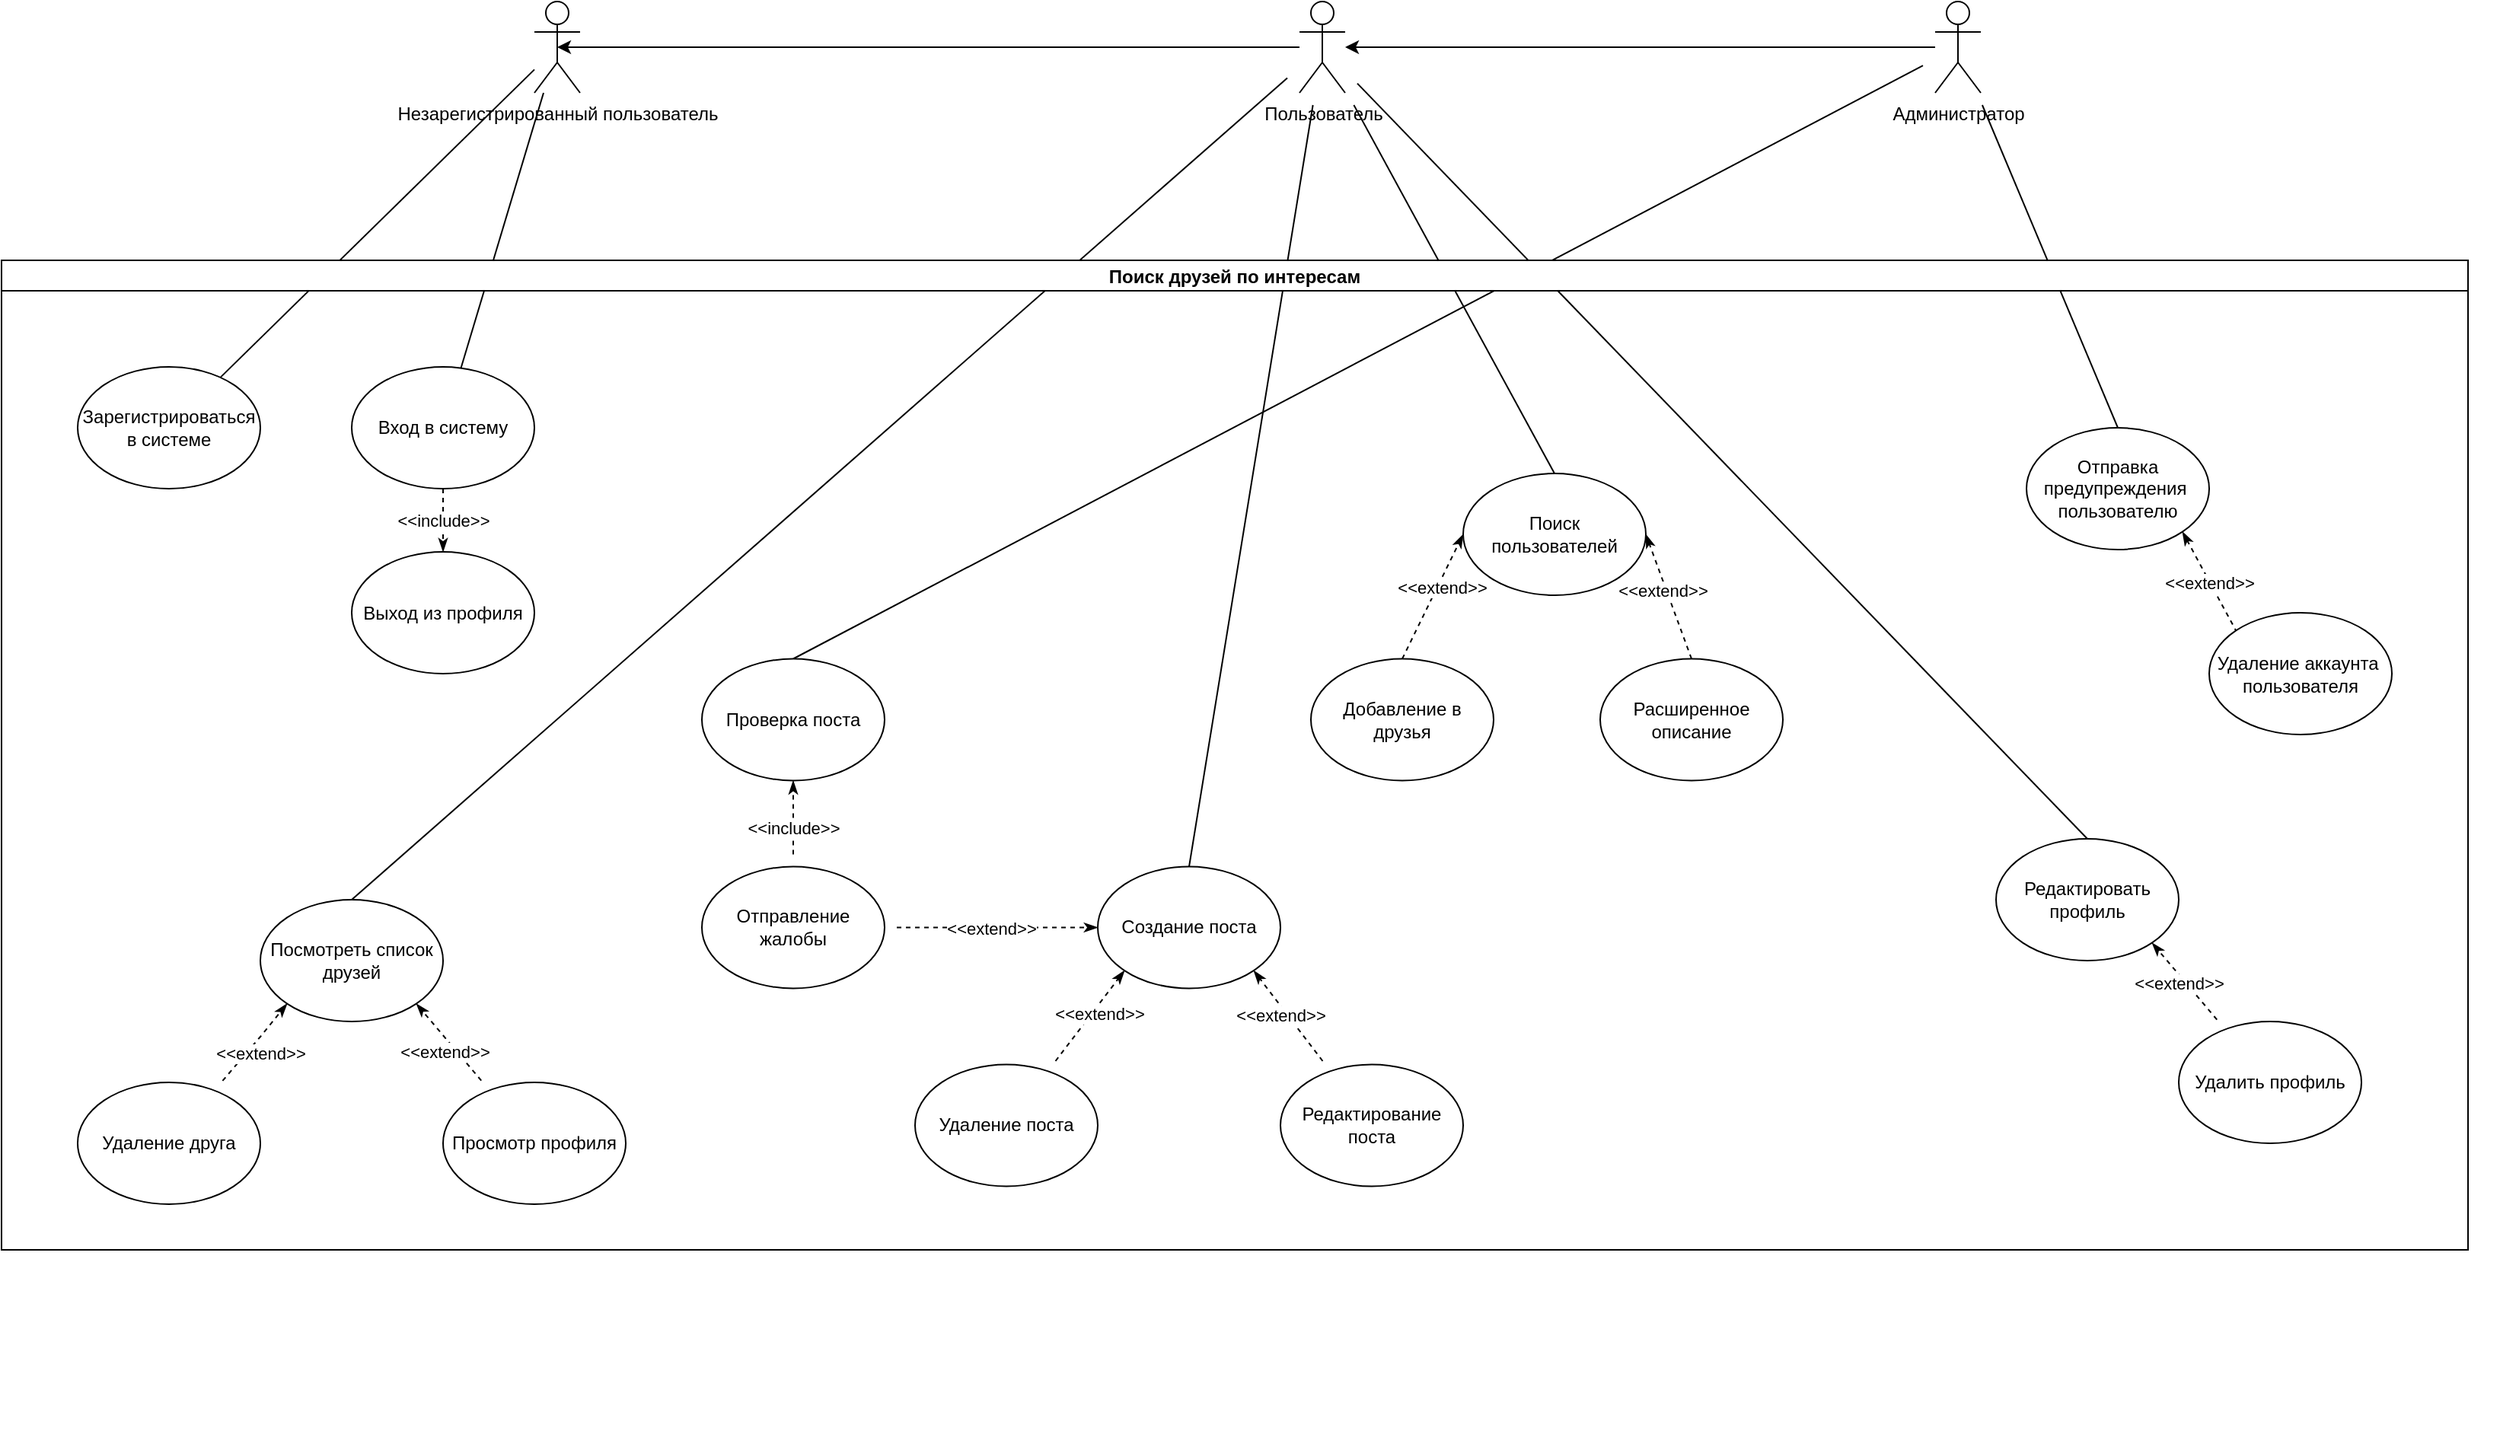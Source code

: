 <mxfile version="18.0.6" type="device" pages="5"><diagram id="5pEaRTTvfiOxp4VLaEWU" name="UseCase"><mxGraphModel dx="1574" dy="979" grid="1" gridSize="10" guides="1" tooltips="1" connect="1" arrows="1" fold="1" page="1" pageScale="1" pageWidth="827" pageHeight="1169" math="0" shadow="0"><root><mxCell id="0"/><mxCell id="1" parent="0"/><mxCell id="tgeUSr7_tMl10hr3UlNw-1" style="rounded=0;orthogonalLoop=1;jettySize=auto;html=1;entryX=0.5;entryY=0.5;entryDx=0;entryDy=0;entryPerimeter=0;" parent="1" source="tgeUSr7_tMl10hr3UlNw-6" target="tgeUSr7_tMl10hr3UlNw-14" edge="1"><mxGeometry relative="1" as="geometry"/></mxCell><mxCell id="tgeUSr7_tMl10hr3UlNw-2" style="edgeStyle=none;rounded=0;orthogonalLoop=1;jettySize=auto;html=1;entryX=0.5;entryY=0;entryDx=0;entryDy=0;strokeColor=default;endArrow=none;endFill=0;startSize=6;endSize=6;sourcePerimeterSpacing=8;targetPerimeterSpacing=8;" parent="1" source="tgeUSr7_tMl10hr3UlNw-6" target="tgeUSr7_tMl10hr3UlNw-81" edge="1"><mxGeometry relative="1" as="geometry"/></mxCell><mxCell id="tgeUSr7_tMl10hr3UlNw-3" style="edgeStyle=none;rounded=0;orthogonalLoop=1;jettySize=auto;html=1;entryX=0.5;entryY=0;entryDx=0;entryDy=0;strokeColor=default;endArrow=none;endFill=0;startSize=6;endSize=6;sourcePerimeterSpacing=8;targetPerimeterSpacing=8;" parent="1" source="tgeUSr7_tMl10hr3UlNw-6" target="tgeUSr7_tMl10hr3UlNw-44" edge="1"><mxGeometry relative="1" as="geometry"/></mxCell><mxCell id="tgeUSr7_tMl10hr3UlNw-4" style="edgeStyle=none;rounded=0;orthogonalLoop=1;jettySize=auto;html=1;entryX=0.5;entryY=0;entryDx=0;entryDy=0;strokeColor=default;endArrow=none;endFill=0;startSize=6;endSize=6;sourcePerimeterSpacing=8;targetPerimeterSpacing=8;" parent="1" source="tgeUSr7_tMl10hr3UlNw-6" target="tgeUSr7_tMl10hr3UlNw-24" edge="1"><mxGeometry relative="1" as="geometry"/></mxCell><mxCell id="tgeUSr7_tMl10hr3UlNw-5" style="edgeStyle=none;rounded=0;orthogonalLoop=1;jettySize=auto;html=1;entryX=0.5;entryY=0;entryDx=0;entryDy=0;strokeColor=default;endArrow=none;endFill=0;startSize=6;endSize=6;sourcePerimeterSpacing=8;targetPerimeterSpacing=8;" parent="1" source="tgeUSr7_tMl10hr3UlNw-6" target="tgeUSr7_tMl10hr3UlNw-37" edge="1"><mxGeometry relative="1" as="geometry"/></mxCell><mxCell id="tgeUSr7_tMl10hr3UlNw-6" value="Пользователь" style="shape=umlActor;verticalLabelPosition=bottom;verticalAlign=top;html=1;outlineConnect=0;" parent="1" vertex="1"><mxGeometry x="852.5" y="10" width="30" height="60" as="geometry"/></mxCell><mxCell id="tgeUSr7_tMl10hr3UlNw-7" style="rounded=0;orthogonalLoop=1;jettySize=auto;html=1;" parent="1" source="tgeUSr7_tMl10hr3UlNw-11" target="tgeUSr7_tMl10hr3UlNw-6" edge="1"><mxGeometry relative="1" as="geometry"/></mxCell><mxCell id="tgeUSr7_tMl10hr3UlNw-9" style="edgeStyle=none;rounded=0;orthogonalLoop=1;jettySize=auto;html=1;entryX=0.5;entryY=0;entryDx=0;entryDy=0;strokeColor=default;endArrow=none;endFill=0;startSize=6;endSize=6;sourcePerimeterSpacing=8;targetPerimeterSpacing=8;" parent="1" source="tgeUSr7_tMl10hr3UlNw-11" target="tgeUSr7_tMl10hr3UlNw-33" edge="1"><mxGeometry relative="1" as="geometry"/></mxCell><mxCell id="tgeUSr7_tMl10hr3UlNw-10" style="edgeStyle=none;rounded=0;orthogonalLoop=1;jettySize=auto;html=1;entryX=0.5;entryY=0;entryDx=0;entryDy=0;strokeColor=default;startArrow=none;startFill=0;endArrow=none;endFill=0;startSize=6;endSize=6;sourcePerimeterSpacing=8;targetPerimeterSpacing=8;" parent="1" source="tgeUSr7_tMl10hr3UlNw-11" target="tgeUSr7_tMl10hr3UlNw-41" edge="1"><mxGeometry relative="1" as="geometry"/></mxCell><mxCell id="tgeUSr7_tMl10hr3UlNw-11" value="Администратор" style="shape=umlActor;verticalLabelPosition=bottom;verticalAlign=top;html=1;outlineConnect=0;shadow=0;" parent="1" vertex="1"><mxGeometry x="1270" y="10" width="30" height="60" as="geometry"/></mxCell><mxCell id="tgeUSr7_tMl10hr3UlNw-12" style="rounded=0;orthogonalLoop=1;jettySize=auto;html=1;endArrow=none;endFill=0;" parent="1" source="tgeUSr7_tMl10hr3UlNw-14" target="tgeUSr7_tMl10hr3UlNw-16" edge="1"><mxGeometry relative="1" as="geometry"/></mxCell><mxCell id="tgeUSr7_tMl10hr3UlNw-13" style="rounded=0;orthogonalLoop=1;jettySize=auto;html=1;endArrow=none;endFill=0;" parent="1" source="tgeUSr7_tMl10hr3UlNw-14" target="tgeUSr7_tMl10hr3UlNw-17" edge="1"><mxGeometry relative="1" as="geometry"/></mxCell><mxCell id="tgeUSr7_tMl10hr3UlNw-14" value="Незарегистрированный пользователь" style="shape=umlActor;verticalLabelPosition=bottom;verticalAlign=top;html=1;outlineConnect=0;shadow=0;" parent="1" vertex="1"><mxGeometry x="350" y="10" width="30" height="60" as="geometry"/></mxCell><mxCell id="tgeUSr7_tMl10hr3UlNw-15" value="Поиск друзей по интересам" style="swimlane;shadow=0;startSize=20;" parent="1" vertex="1"><mxGeometry y="180" width="1620" height="650" as="geometry"/></mxCell><mxCell id="tgeUSr7_tMl10hr3UlNw-16" value="Зарегистрироваться в системе" style="ellipse;whiteSpace=wrap;html=1;shadow=0;" parent="tgeUSr7_tMl10hr3UlNw-15" vertex="1"><mxGeometry x="50" y="70" width="120" height="80" as="geometry"/></mxCell><mxCell id="tgeUSr7_tMl10hr3UlNw-17" value="Вход в систему" style="ellipse;whiteSpace=wrap;html=1;" parent="tgeUSr7_tMl10hr3UlNw-15" vertex="1"><mxGeometry x="230" y="70" width="120" height="80" as="geometry"/></mxCell><mxCell id="tgeUSr7_tMl10hr3UlNw-18" style="edgeStyle=orthogonalEdgeStyle;rounded=0;orthogonalLoop=1;jettySize=auto;html=1;dashed=1;endArrow=classicThin;endFill=1;" parent="tgeUSr7_tMl10hr3UlNw-15" source="tgeUSr7_tMl10hr3UlNw-17" target="tgeUSr7_tMl10hr3UlNw-20" edge="1"><mxGeometry relative="1" as="geometry"><Array as="points"/><mxPoint x="480" y="190" as="targetPoint"/></mxGeometry></mxCell><mxCell id="tgeUSr7_tMl10hr3UlNw-19" value="&amp;lt;&amp;lt;include&amp;gt;&amp;gt;" style="edgeLabel;html=1;align=center;verticalAlign=middle;resizable=0;points=[];" parent="tgeUSr7_tMl10hr3UlNw-18" vertex="1" connectable="0"><mxGeometry x="-0.567" y="-2" relative="1" as="geometry"><mxPoint x="2" y="12" as="offset"/></mxGeometry></mxCell><mxCell id="tgeUSr7_tMl10hr3UlNw-20" value="Выход из профиля" style="ellipse;whiteSpace=wrap;html=1;shadow=0;" parent="tgeUSr7_tMl10hr3UlNw-15" vertex="1"><mxGeometry x="230" y="191.5" width="120" height="80" as="geometry"/></mxCell><mxCell id="tgeUSr7_tMl10hr3UlNw-21" value="" style="group" parent="tgeUSr7_tMl10hr3UlNw-15" vertex="1" connectable="0"><mxGeometry x="50" y="420" width="360" height="200" as="geometry"/></mxCell><mxCell id="tgeUSr7_tMl10hr3UlNw-22" value="Просмотр профиля" style="ellipse;whiteSpace=wrap;html=1;shadow=0;" parent="tgeUSr7_tMl10hr3UlNw-21" vertex="1"><mxGeometry x="240" y="120" width="120" height="80" as="geometry"/></mxCell><mxCell id="tgeUSr7_tMl10hr3UlNw-23" value="Удаление друга" style="ellipse;whiteSpace=wrap;html=1;shadow=0;" parent="tgeUSr7_tMl10hr3UlNw-21" vertex="1"><mxGeometry y="120" width="120" height="80" as="geometry"/></mxCell><mxCell id="tgeUSr7_tMl10hr3UlNw-24" value="Посмотреть список друзей" style="ellipse;whiteSpace=wrap;html=1;hachureGap=4;" parent="tgeUSr7_tMl10hr3UlNw-21" vertex="1"><mxGeometry x="120" width="120" height="80" as="geometry"/></mxCell><mxCell id="tgeUSr7_tMl10hr3UlNw-25" style="edgeStyle=none;rounded=0;orthogonalLoop=1;jettySize=auto;html=1;entryX=1;entryY=1;entryDx=0;entryDy=0;dashed=1;strokeColor=default;endArrow=classicThin;endFill=1;startSize=6;endSize=6;sourcePerimeterSpacing=8;targetPerimeterSpacing=8;" parent="tgeUSr7_tMl10hr3UlNw-21" source="tgeUSr7_tMl10hr3UlNw-22" target="tgeUSr7_tMl10hr3UlNw-24" edge="1"><mxGeometry relative="1" as="geometry"/></mxCell><mxCell id="tgeUSr7_tMl10hr3UlNw-26" value="&amp;lt;&amp;lt;extend&amp;gt;&amp;gt;" style="edgeLabel;html=1;align=center;verticalAlign=middle;resizable=0;points=[];" parent="tgeUSr7_tMl10hr3UlNw-25" vertex="1" connectable="0"><mxGeometry x="-0.103" y="1" relative="1" as="geometry"><mxPoint x="-5" y="3" as="offset"/></mxGeometry></mxCell><mxCell id="tgeUSr7_tMl10hr3UlNw-27" style="edgeStyle=none;rounded=0;orthogonalLoop=1;jettySize=auto;html=1;entryX=0;entryY=1;entryDx=0;entryDy=0;dashed=1;strokeColor=default;endArrow=classicThin;endFill=1;startSize=6;endSize=6;sourcePerimeterSpacing=8;targetPerimeterSpacing=8;" parent="tgeUSr7_tMl10hr3UlNw-21" source="tgeUSr7_tMl10hr3UlNw-23" target="tgeUSr7_tMl10hr3UlNw-24" edge="1"><mxGeometry relative="1" as="geometry"><Array as="points"><mxPoint x="120" y="90"/></Array></mxGeometry></mxCell><mxCell id="tgeUSr7_tMl10hr3UlNw-28" value="&amp;lt;&amp;lt;extend&amp;gt;&amp;gt;" style="edgeLabel;html=1;align=center;verticalAlign=middle;resizable=0;points=[];" parent="tgeUSr7_tMl10hr3UlNw-27" vertex="1" connectable="0"><mxGeometry x="-0.042" y="-1" relative="1" as="geometry"><mxPoint x="3" y="5" as="offset"/></mxGeometry></mxCell><mxCell id="tgeUSr7_tMl10hr3UlNw-31" style="edgeStyle=none;rounded=0;orthogonalLoop=1;jettySize=auto;html=1;exitX=1;exitY=1;exitDx=0;exitDy=0;entryX=0;entryY=0;entryDx=0;entryDy=0;startArrow=classicThin;startFill=1;endArrow=none;endFill=0;dashed=1;" parent="tgeUSr7_tMl10hr3UlNw-15" source="tgeUSr7_tMl10hr3UlNw-33" target="tgeUSr7_tMl10hr3UlNw-34" edge="1"><mxGeometry relative="1" as="geometry"/></mxCell><mxCell id="tgeUSr7_tMl10hr3UlNw-32" value="&amp;lt;&amp;lt;extend&amp;gt;&amp;gt;" style="edgeLabel;html=1;align=center;verticalAlign=middle;resizable=0;points=[];" parent="tgeUSr7_tMl10hr3UlNw-31" vertex="1" connectable="0"><mxGeometry x="-0.266" y="1" relative="1" as="geometry"><mxPoint x="4" y="10" as="offset"/></mxGeometry></mxCell><mxCell id="tgeUSr7_tMl10hr3UlNw-33" value="Отправка предупреждения&amp;nbsp; пользователю" style="ellipse;whiteSpace=wrap;html=1;shadow=0;" parent="tgeUSr7_tMl10hr3UlNw-15" vertex="1"><mxGeometry x="1330" y="110" width="120" height="80" as="geometry"/></mxCell><mxCell id="tgeUSr7_tMl10hr3UlNw-34" value="Удаление аккаунта&amp;nbsp; пользователя" style="ellipse;whiteSpace=wrap;html=1;shadow=0;" parent="tgeUSr7_tMl10hr3UlNw-15" vertex="1"><mxGeometry x="1450" y="231.5" width="120" height="80" as="geometry"/></mxCell><mxCell id="tgeUSr7_tMl10hr3UlNw-36" value="" style="group" parent="tgeUSr7_tMl10hr3UlNw-15" vertex="1" connectable="0"><mxGeometry x="840" y="140" width="360" height="638.25" as="geometry"/></mxCell><mxCell id="tgeUSr7_tMl10hr3UlNw-37" value="Поиск пользователей" style="ellipse;whiteSpace=wrap;html=1;shadow=0;" parent="tgeUSr7_tMl10hr3UlNw-36" vertex="1"><mxGeometry x="120" width="120" height="80" as="geometry"/></mxCell><mxCell id="tgeUSr7_tMl10hr3UlNw-40" value="" style="group" parent="tgeUSr7_tMl10hr3UlNw-36" vertex="1" connectable="0"><mxGeometry x="-380" y="121.75" width="660" height="516.5" as="geometry"/></mxCell><mxCell id="tgeUSr7_tMl10hr3UlNw-41" value="Проверка поста" style="ellipse;whiteSpace=wrap;html=1;shadow=0;" parent="tgeUSr7_tMl10hr3UlNw-40" vertex="1"><mxGeometry width="120" height="80" as="geometry"/></mxCell><mxCell id="tgeUSr7_tMl10hr3UlNw-42" value="" style="group" parent="tgeUSr7_tMl10hr3UlNw-40" vertex="1" connectable="0"><mxGeometry x="140" y="136.5" width="510" height="380" as="geometry"/></mxCell><mxCell id="tgeUSr7_tMl10hr3UlNw-43" value="" style="group" parent="tgeUSr7_tMl10hr3UlNw-42" vertex="1" connectable="0"><mxGeometry width="360" height="380" as="geometry"/></mxCell><mxCell id="tgeUSr7_tMl10hr3UlNw-44" value="Создание поста" style="ellipse;whiteSpace=wrap;html=1;" parent="tgeUSr7_tMl10hr3UlNw-43" vertex="1"><mxGeometry x="120" width="120" height="80" as="geometry"/></mxCell><mxCell id="tgeUSr7_tMl10hr3UlNw-45" value="Удаление поста" style="ellipse;whiteSpace=wrap;html=1;shadow=0;" parent="tgeUSr7_tMl10hr3UlNw-43" vertex="1"><mxGeometry y="130" width="120" height="80" as="geometry"/></mxCell><mxCell id="tgeUSr7_tMl10hr3UlNw-46" value="Редактирование поста" style="ellipse;whiteSpace=wrap;html=1;shadow=0;" parent="tgeUSr7_tMl10hr3UlNw-43" vertex="1"><mxGeometry x="240" y="130" width="120" height="80" as="geometry"/></mxCell><mxCell id="tgeUSr7_tMl10hr3UlNw-50" style="edgeStyle=none;rounded=0;orthogonalLoop=1;jettySize=auto;html=1;entryX=0;entryY=1;entryDx=0;entryDy=0;dashed=1;strokeColor=default;endArrow=classicThin;endFill=1;startSize=6;endSize=6;sourcePerimeterSpacing=8;targetPerimeterSpacing=8;" parent="tgeUSr7_tMl10hr3UlNw-43" source="tgeUSr7_tMl10hr3UlNw-45" target="tgeUSr7_tMl10hr3UlNw-44" edge="1"><mxGeometry relative="1" as="geometry"/></mxCell><mxCell id="tgeUSr7_tMl10hr3UlNw-51" value="&amp;lt;&amp;lt;extend&amp;gt;&amp;gt;" style="edgeLabel;html=1;align=center;verticalAlign=middle;resizable=0;points=[];" parent="tgeUSr7_tMl10hr3UlNw-50" vertex="1" connectable="0"><mxGeometry x="0.248" relative="1" as="geometry"><mxPoint y="6" as="offset"/></mxGeometry></mxCell><mxCell id="tgeUSr7_tMl10hr3UlNw-52" style="edgeStyle=none;rounded=0;orthogonalLoop=1;jettySize=auto;html=1;entryX=1;entryY=1;entryDx=0;entryDy=0;dashed=1;strokeColor=default;endArrow=classicThin;endFill=1;startSize=6;endSize=6;sourcePerimeterSpacing=8;targetPerimeterSpacing=8;" parent="tgeUSr7_tMl10hr3UlNw-43" source="tgeUSr7_tMl10hr3UlNw-46" target="tgeUSr7_tMl10hr3UlNw-44" edge="1"><mxGeometry relative="1" as="geometry"/></mxCell><mxCell id="tgeUSr7_tMl10hr3UlNw-53" value="&amp;lt;&amp;lt;extend&amp;gt;&amp;gt;" style="edgeLabel;html=1;align=center;verticalAlign=middle;resizable=0;points=[];" parent="tgeUSr7_tMl10hr3UlNw-52" vertex="1" connectable="0"><mxGeometry x="0.269" y="2" relative="1" as="geometry"><mxPoint x="2" y="6" as="offset"/></mxGeometry></mxCell><mxCell id="tgeUSr7_tMl10hr3UlNw-68" value="Отправление жалобы" style="ellipse;whiteSpace=wrap;html=1;hachureGap=4;" parent="tgeUSr7_tMl10hr3UlNw-40" vertex="1"><mxGeometry y="136.5" width="120" height="80" as="geometry"/></mxCell><mxCell id="tgeUSr7_tMl10hr3UlNw-69" style="edgeStyle=none;rounded=0;orthogonalLoop=1;jettySize=auto;html=1;entryX=0;entryY=0.5;entryDx=0;entryDy=0;strokeColor=default;startArrow=none;startFill=0;endArrow=classicThin;endFill=1;startSize=6;endSize=6;sourcePerimeterSpacing=8;targetPerimeterSpacing=8;dashed=1;" parent="tgeUSr7_tMl10hr3UlNw-40" source="tgeUSr7_tMl10hr3UlNw-68" target="tgeUSr7_tMl10hr3UlNw-44" edge="1"><mxGeometry relative="1" as="geometry"/></mxCell><mxCell id="tgeUSr7_tMl10hr3UlNw-70" value="&amp;lt;&amp;lt;extend&amp;gt;&amp;gt;" style="edgeLabel;html=1;align=center;verticalAlign=middle;resizable=0;points=[];" parent="tgeUSr7_tMl10hr3UlNw-69" vertex="1" connectable="0"><mxGeometry x="0.316" relative="1" as="geometry"><mxPoint x="-25" as="offset"/></mxGeometry></mxCell><mxCell id="tgeUSr7_tMl10hr3UlNw-71" style="edgeStyle=none;rounded=0;orthogonalLoop=1;jettySize=auto;html=1;entryX=0.5;entryY=1;entryDx=0;entryDy=0;strokeColor=default;startArrow=none;startFill=0;endArrow=classicThin;endFill=1;startSize=6;endSize=6;sourcePerimeterSpacing=8;targetPerimeterSpacing=8;dashed=1;" parent="tgeUSr7_tMl10hr3UlNw-40" source="tgeUSr7_tMl10hr3UlNw-68" target="tgeUSr7_tMl10hr3UlNw-41" edge="1"><mxGeometry relative="1" as="geometry"><Array as="points"/></mxGeometry></mxCell><mxCell id="tgeUSr7_tMl10hr3UlNw-72" value="&amp;lt;&amp;lt;include&amp;gt;&amp;gt;" style="edgeLabel;html=1;align=center;verticalAlign=middle;resizable=0;points=[];" parent="tgeUSr7_tMl10hr3UlNw-71" vertex="1" connectable="0"><mxGeometry x="-0.285" relative="1" as="geometry"><mxPoint as="offset"/></mxGeometry></mxCell><mxCell id="tgeUSr7_tMl10hr3UlNw-73" value="Расширенное описание" style="ellipse;whiteSpace=wrap;html=1;" parent="tgeUSr7_tMl10hr3UlNw-40" vertex="1"><mxGeometry x="590" width="120" height="80" as="geometry"/></mxCell><mxCell id="tgeUSr7_tMl10hr3UlNw-74" value="Добавление в друзья" style="ellipse;whiteSpace=wrap;html=1;shadow=0;" parent="tgeUSr7_tMl10hr3UlNw-40" vertex="1"><mxGeometry x="400" width="120" height="80" as="geometry"/></mxCell><mxCell id="6b-1SwirG6c5ofwNDHV--1" style="edgeStyle=none;rounded=0;orthogonalLoop=1;jettySize=auto;html=1;entryX=1;entryY=0.5;entryDx=0;entryDy=0;dashed=1;strokeColor=default;endArrow=classicThin;endFill=1;startSize=6;endSize=6;sourcePerimeterSpacing=8;targetPerimeterSpacing=8;exitX=0.5;exitY=0;exitDx=0;exitDy=0;" edge="1" parent="tgeUSr7_tMl10hr3UlNw-36" source="tgeUSr7_tMl10hr3UlNw-73" target="tgeUSr7_tMl10hr3UlNw-37"><mxGeometry relative="1" as="geometry"><mxPoint x="280" y="120" as="sourcePoint"/><mxPoint x="234.646" y="62.304" as="targetPoint"/></mxGeometry></mxCell><mxCell id="6b-1SwirG6c5ofwNDHV--2" value="&amp;lt;&amp;lt;extend&amp;gt;&amp;gt;" style="edgeLabel;html=1;align=center;verticalAlign=middle;resizable=0;points=[];" vertex="1" connectable="0" parent="6b-1SwirG6c5ofwNDHV--1"><mxGeometry x="0.269" y="2" relative="1" as="geometry"><mxPoint x="2" y="6" as="offset"/></mxGeometry></mxCell><mxCell id="6b-1SwirG6c5ofwNDHV--5" style="edgeStyle=none;rounded=0;orthogonalLoop=1;jettySize=auto;html=1;entryX=0;entryY=0.5;entryDx=0;entryDy=0;dashed=1;strokeColor=default;endArrow=classicThin;endFill=1;startSize=6;endSize=6;sourcePerimeterSpacing=8;targetPerimeterSpacing=8;exitX=0.5;exitY=0;exitDx=0;exitDy=0;" edge="1" parent="tgeUSr7_tMl10hr3UlNw-36" target="tgeUSr7_tMl10hr3UlNw-37"><mxGeometry relative="1" as="geometry"><mxPoint x="80" y="121.75" as="sourcePoint"/><mxPoint x="50" y="40" as="targetPoint"/></mxGeometry></mxCell><mxCell id="6b-1SwirG6c5ofwNDHV--6" value="&amp;lt;&amp;lt;extend&amp;gt;&amp;gt;" style="edgeLabel;html=1;align=center;verticalAlign=middle;resizable=0;points=[];" vertex="1" connectable="0" parent="6b-1SwirG6c5ofwNDHV--5"><mxGeometry x="0.269" y="2" relative="1" as="geometry"><mxPoint x="2" y="6" as="offset"/></mxGeometry></mxCell><mxCell id="tgeUSr7_tMl10hr3UlNw-75" value="" style="group" parent="tgeUSr7_tMl10hr3UlNw-15" vertex="1" connectable="0"><mxGeometry x="1190" y="380" width="450" height="320" as="geometry"/></mxCell><mxCell id="tgeUSr7_tMl10hr3UlNw-77" value="" style="group" parent="tgeUSr7_tMl10hr3UlNw-75" vertex="1" connectable="0"><mxGeometry width="360" height="320" as="geometry"/></mxCell><mxCell id="tgeUSr7_tMl10hr3UlNw-80" value="Удалить профиль" style="ellipse;whiteSpace=wrap;html=1;shadow=0;" parent="tgeUSr7_tMl10hr3UlNw-77" vertex="1"><mxGeometry x="240" y="120" width="120" height="80" as="geometry"/></mxCell><mxCell id="tgeUSr7_tMl10hr3UlNw-81" value="Редактировать профиль" style="ellipse;whiteSpace=wrap;html=1;shadow=0;" parent="tgeUSr7_tMl10hr3UlNw-77" vertex="1"><mxGeometry x="120" width="120" height="80" as="geometry"/></mxCell><mxCell id="tgeUSr7_tMl10hr3UlNw-86" style="edgeStyle=none;rounded=0;orthogonalLoop=1;jettySize=auto;html=1;entryX=1;entryY=1;entryDx=0;entryDy=0;dashed=1;strokeColor=default;endArrow=classicThin;endFill=1;startSize=6;endSize=6;sourcePerimeterSpacing=8;targetPerimeterSpacing=8;" parent="tgeUSr7_tMl10hr3UlNw-77" source="tgeUSr7_tMl10hr3UlNw-80" target="tgeUSr7_tMl10hr3UlNw-81" edge="1"><mxGeometry relative="1" as="geometry"/></mxCell><mxCell id="tgeUSr7_tMl10hr3UlNw-87" value="&amp;lt;&amp;lt;extend&amp;gt;&amp;gt;" style="edgeLabel;html=1;align=center;verticalAlign=middle;resizable=0;points=[];" parent="tgeUSr7_tMl10hr3UlNw-86" vertex="1" connectable="0"><mxGeometry x="-0.239" y="5" relative="1" as="geometry"><mxPoint x="-5" y="-8" as="offset"/></mxGeometry></mxCell></root></mxGraphModel></diagram><diagram id="C5RBs43oDa-KdzZeNtuy" name="Class"><mxGraphModel dx="1102" dy="683" grid="1" gridSize="10" guides="1" tooltips="1" connect="1" arrows="1" fold="1" page="1" pageScale="1" pageWidth="827" pageHeight="1169" math="0" shadow="0"><root><mxCell id="WIyWlLk6GJQsqaUBKTNV-0"/><mxCell id="WIyWlLk6GJQsqaUBKTNV-1" parent="WIyWlLk6GJQsqaUBKTNV-0"/><mxCell id="YK644lib__9IC6Uu5NbO-1" style="edgeStyle=orthogonalEdgeStyle;rounded=0;orthogonalLoop=1;jettySize=auto;html=1;startArrow=block;startFill=0;endArrow=none;endFill=0;entryX=0.001;entryY=0.024;entryDx=0;entryDy=0;entryPerimeter=0;endSize=20;startSize=11;" parent="WIyWlLk6GJQsqaUBKTNV-1" source="zkfFHV4jXpPFQw0GAbJ--0" target="zkfFHV4jXpPFQw0GAbJ--6" edge="1"><mxGeometry relative="1" as="geometry"><mxPoint x="370" y="80" as="targetPoint"/><Array as="points"><mxPoint x="400" y="23"/><mxPoint x="400" y="25"/></Array></mxGeometry></mxCell><mxCell id="zkfFHV4jXpPFQw0GAbJ--0" value="Person" style="swimlane;fontStyle=1;align=center;verticalAlign=top;childLayout=stackLayout;horizontal=1;startSize=26;horizontalStack=0;resizeParent=1;resizeLast=0;collapsible=1;marginBottom=0;rounded=0;shadow=0;strokeWidth=1;" parent="WIyWlLk6GJQsqaUBKTNV-1" vertex="1"><mxGeometry x="120" y="10" width="160" height="200" as="geometry"><mxRectangle x="40" y="10" width="160" height="26" as="alternateBounds"/></mxGeometry></mxCell><mxCell id="zkfFHV4jXpPFQw0GAbJ--1" value="-FirstName: (String)" style="text;align=left;verticalAlign=top;spacingLeft=4;spacingRight=4;overflow=hidden;rotatable=0;points=[[0,0.5],[1,0.5]];portConstraint=eastwest;" parent="zkfFHV4jXpPFQw0GAbJ--0" vertex="1"><mxGeometry y="26" width="160" height="26" as="geometry"/></mxCell><mxCell id="xJTFFWkFrJR0X4U2EB6A-4" value="-LastName: (String)" style="text;align=left;verticalAlign=top;spacingLeft=4;spacingRight=4;overflow=hidden;rotatable=0;points=[[0,0.5],[1,0.5]];portConstraint=eastwest;" parent="zkfFHV4jXpPFQw0GAbJ--0" vertex="1"><mxGeometry y="52" width="160" height="26" as="geometry"/></mxCell><mxCell id="zkfFHV4jXpPFQw0GAbJ--2" value="-PhoneNumber: (String)" style="text;align=left;verticalAlign=top;spacingLeft=4;spacingRight=4;overflow=hidden;rotatable=0;points=[[0,0.5],[1,0.5]];portConstraint=eastwest;rounded=0;shadow=0;html=0;" parent="zkfFHV4jXpPFQw0GAbJ--0" vertex="1"><mxGeometry y="78" width="160" height="26" as="geometry"/></mxCell><mxCell id="zkfFHV4jXpPFQw0GAbJ--3" value="-Email: (String)" style="text;align=left;verticalAlign=top;spacingLeft=4;spacingRight=4;overflow=hidden;rotatable=0;points=[[0,0.5],[1,0.5]];portConstraint=eastwest;rounded=0;shadow=0;html=0;" parent="zkfFHV4jXpPFQw0GAbJ--0" vertex="1"><mxGeometry y="104" width="160" height="26" as="geometry"/></mxCell><mxCell id="xJTFFWkFrJR0X4U2EB6A-2" value="-Birthday: (DateOnly)" style="text;align=left;verticalAlign=top;spacingLeft=4;spacingRight=4;overflow=hidden;rotatable=0;points=[[0,0.5],[1,0.5]];portConstraint=eastwest;rounded=0;shadow=0;html=0;" parent="zkfFHV4jXpPFQw0GAbJ--0" vertex="1"><mxGeometry y="130" width="160" height="26" as="geometry"/></mxCell><mxCell id="zkfFHV4jXpPFQw0GAbJ--4" value="" style="line;html=1;strokeWidth=1;align=left;verticalAlign=middle;spacingTop=-1;spacingLeft=3;spacingRight=3;rotatable=0;labelPosition=right;points=[];portConstraint=eastwest;" parent="zkfFHV4jXpPFQw0GAbJ--0" vertex="1"><mxGeometry y="156" width="160" height="14" as="geometry"/></mxCell><mxCell id="YK644lib__9IC6Uu5NbO-0" value="+Registration:()&amp;nbsp;" style="text;html=1;align=left;verticalAlign=middle;resizable=0;points=[];autosize=1;strokeColor=none;fillColor=none;" parent="zkfFHV4jXpPFQw0GAbJ--0" vertex="1"><mxGeometry y="170" width="160" height="30" as="geometry"/></mxCell><mxCell id="zkfFHV4jXpPFQw0GAbJ--6" value="User" style="swimlane;fontStyle=1;align=center;verticalAlign=top;childLayout=stackLayout;horizontal=1;startSize=26;horizontalStack=0;resizeParent=1;resizeLast=0;collapsible=1;marginBottom=0;rounded=0;shadow=0;strokeWidth=1;" parent="WIyWlLk6GJQsqaUBKTNV-1" vertex="1"><mxGeometry x="390" y="10" width="160" height="390" as="geometry"><mxRectangle x="390" y="10" width="160" height="26" as="alternateBounds"/></mxGeometry></mxCell><mxCell id="zkfFHV4jXpPFQw0GAbJ--8" value="-UserID: (Int)" style="text;align=left;verticalAlign=top;spacingLeft=4;spacingRight=4;overflow=hidden;rotatable=0;points=[[0,0.5],[1,0.5]];portConstraint=eastwest;rounded=0;shadow=0;html=0;" parent="zkfFHV4jXpPFQw0GAbJ--6" vertex="1"><mxGeometry y="26" width="160" height="26" as="geometry"/></mxCell><mxCell id="xJTFFWkFrJR0X4U2EB6A-5" value="-Description: (String)" style="text;align=left;verticalAlign=top;spacingLeft=4;spacingRight=4;overflow=hidden;rotatable=0;points=[[0,0.5],[1,0.5]];portConstraint=eastwest;rounded=0;shadow=0;html=0;" parent="zkfFHV4jXpPFQw0GAbJ--6" vertex="1"><mxGeometry y="52" width="160" height="26" as="geometry"/></mxCell><mxCell id="xJTFFWkFrJR0X4U2EB6A-6" value="-PhotoProfile: (Image)" style="text;align=left;verticalAlign=top;spacingLeft=4;spacingRight=4;overflow=hidden;rotatable=0;points=[[0,0.5],[1,0.5]];portConstraint=eastwest;rounded=0;shadow=0;html=0;" parent="zkfFHV4jXpPFQw0GAbJ--6" vertex="1"><mxGeometry y="78" width="160" height="26" as="geometry"/></mxCell><mxCell id="zkfFHV4jXpPFQw0GAbJ--7" value="-Pol: (boolean)" style="text;align=left;verticalAlign=top;spacingLeft=4;spacingRight=4;overflow=hidden;rotatable=0;points=[[0,0.5],[1,0.5]];portConstraint=eastwest;" parent="zkfFHV4jXpPFQw0GAbJ--6" vertex="1"><mxGeometry y="104" width="160" height="26" as="geometry"/></mxCell><mxCell id="xJTFFWkFrJR0X4U2EB6A-14" value="-Login: (String)" style="text;align=left;verticalAlign=top;spacingLeft=4;spacingRight=4;overflow=hidden;rotatable=0;points=[[0,0.5],[1,0.5]];portConstraint=eastwest;" parent="zkfFHV4jXpPFQw0GAbJ--6" vertex="1"><mxGeometry y="130" width="160" height="26" as="geometry"/></mxCell><mxCell id="xJTFFWkFrJR0X4U2EB6A-15" value="-Password: (String)" style="text;align=left;verticalAlign=top;spacingLeft=4;spacingRight=4;overflow=hidden;rotatable=0;points=[[0,0.5],[1,0.5]];portConstraint=eastwest;" parent="zkfFHV4jXpPFQw0GAbJ--6" vertex="1"><mxGeometry y="156" width="160" height="26" as="geometry"/></mxCell><mxCell id="zkfFHV4jXpPFQw0GAbJ--9" value="" style="line;html=1;strokeWidth=1;align=left;verticalAlign=middle;spacingTop=-1;spacingLeft=3;spacingRight=3;rotatable=0;labelPosition=right;points=[];portConstraint=eastwest;" parent="zkfFHV4jXpPFQw0GAbJ--6" vertex="1"><mxGeometry y="182" width="160" height="8" as="geometry"/></mxCell><mxCell id="QG0uRR7pPxM4s9PDn80I-4" value="+CreateComment(): " style="text;align=left;verticalAlign=top;spacingLeft=4;spacingRight=4;overflow=hidden;rotatable=0;points=[[0,0.5],[1,0.5]];portConstraint=eastwest;fontStyle=4" parent="zkfFHV4jXpPFQw0GAbJ--6" vertex="1"><mxGeometry y="190" width="160" height="26" as="geometry"/></mxCell><mxCell id="e5prNAjP7JyJ9Gz3C9Je-3" value="+CreatePost(): " style="text;align=left;verticalAlign=top;spacingLeft=4;spacingRight=4;overflow=hidden;rotatable=0;points=[[0,0.5],[1,0.5]];portConstraint=eastwest;fontStyle=4" parent="zkfFHV4jXpPFQw0GAbJ--6" vertex="1"><mxGeometry y="216" width="160" height="26" as="geometry"/></mxCell><mxCell id="xh-pKe2pk07qqbWsxUNh-0" value="+EddingProfile(): " style="text;align=left;verticalAlign=top;spacingLeft=4;spacingRight=4;overflow=hidden;rotatable=0;points=[[0,0.5],[1,0.5]];portConstraint=eastwest;fontStyle=4" parent="zkfFHV4jXpPFQw0GAbJ--6" vertex="1"><mxGeometry y="242" width="160" height="26" as="geometry"/></mxCell><mxCell id="xh-pKe2pk07qqbWsxUNh-1" value="+DeleteProfile(): " style="text;align=left;verticalAlign=top;spacingLeft=4;spacingRight=4;overflow=hidden;rotatable=0;points=[[0,0.5],[1,0.5]];portConstraint=eastwest;fontStyle=4" parent="zkfFHV4jXpPFQw0GAbJ--6" vertex="1"><mxGeometry y="268" width="160" height="26" as="geometry"/></mxCell><mxCell id="Tk2eZap7gVOuZMiAsnY4-0" value="&amp;nbsp;+DeleteUserProfile: ()" style="text;html=1;align=left;verticalAlign=middle;resizable=0;points=[];autosize=1;strokeColor=none;fillColor=none;fontStyle=4" parent="zkfFHV4jXpPFQw0GAbJ--6" vertex="1"><mxGeometry y="294" width="160" height="30" as="geometry"/></mxCell><mxCell id="gBXHR6oczvDVrMpRKcRv-0" value="&amp;nbsp;+SendingWarning: ()" style="text;html=1;align=left;verticalAlign=middle;resizable=0;points=[];autosize=1;strokeColor=none;fillColor=none;fontStyle=4" parent="zkfFHV4jXpPFQw0GAbJ--6" vertex="1"><mxGeometry y="324" width="160" height="30" as="geometry"/></mxCell><mxCell id="Tk2eZap7gVOuZMiAsnY4-1" value="&amp;nbsp;+BanUser: ()" style="text;html=1;align=left;verticalAlign=middle;resizable=0;points=[];autosize=1;strokeColor=none;fillColor=none;fontStyle=4" parent="zkfFHV4jXpPFQw0GAbJ--6" vertex="1"><mxGeometry y="354" width="160" height="30" as="geometry"/></mxCell><mxCell id="6TDDvvDK9ih_CVvkLN9X-0" style="edgeStyle=orthogonalEdgeStyle;rounded=0;orthogonalLoop=1;jettySize=auto;html=1;" parent="WIyWlLk6GJQsqaUBKTNV-1" source="SpLFKf5_5-MGXKgObYFt-0" target="6ZaXMLuHTnw31tNDhxtX-5" edge="1"><mxGeometry relative="1" as="geometry"><Array as="points"><mxPoint x="742" y="380"/><mxPoint x="742" y="380"/></Array></mxGeometry></mxCell><mxCell id="SpLFKf5_5-MGXKgObYFt-0" value="FriendsProfiles" style="swimlane;fontStyle=1;align=center;verticalAlign=top;childLayout=stackLayout;horizontal=1;startSize=26;horizontalStack=0;resizeParent=1;resizeParentMax=0;resizeLast=0;collapsible=1;marginBottom=0;" parent="WIyWlLk6GJQsqaUBKTNV-1" vertex="1"><mxGeometry x="657" y="410" width="170" height="138" as="geometry"><mxRectangle x="770" y="410" width="130" height="30" as="alternateBounds"/></mxGeometry></mxCell><mxCell id="SpLFKf5_5-MGXKgObYFt-1" value="- ArrUsers: (User[])" style="text;strokeColor=none;fillColor=none;align=left;verticalAlign=top;spacingLeft=4;spacingRight=4;overflow=hidden;rotatable=0;points=[[0,0.5],[1,0.5]];portConstraint=eastwest;" parent="SpLFKf5_5-MGXKgObYFt-0" vertex="1"><mxGeometry y="26" width="170" height="26" as="geometry"/></mxCell><mxCell id="SpLFKf5_5-MGXKgObYFt-2" value="" style="line;strokeWidth=1;fillColor=none;align=left;verticalAlign=middle;spacingTop=-1;spacingLeft=3;spacingRight=3;rotatable=0;labelPosition=right;points=[];portConstraint=eastwest;strokeColor=inherit;" parent="SpLFKf5_5-MGXKgObYFt-0" vertex="1"><mxGeometry y="52" width="170" height="8" as="geometry"/></mxCell><mxCell id="SpLFKf5_5-MGXKgObYFt-3" value="+ DeletingAFriend(): " style="text;strokeColor=none;fillColor=none;align=left;verticalAlign=top;spacingLeft=4;spacingRight=4;overflow=hidden;rotatable=0;points=[[0,0.5],[1,0.5]];portConstraint=eastwest;fontStyle=4" parent="SpLFKf5_5-MGXKgObYFt-0" vertex="1"><mxGeometry y="60" width="170" height="26" as="geometry"/></mxCell><mxCell id="bVaD9GZDxGBd29yx-vnS-0" value="+ ProfileView(): " style="text;strokeColor=none;fillColor=none;align=left;verticalAlign=top;spacingLeft=4;spacingRight=4;overflow=hidden;rotatable=0;points=[[0,0.5],[1,0.5]];portConstraint=eastwest;fontStyle=4" parent="SpLFKf5_5-MGXKgObYFt-0" vertex="1"><mxGeometry y="86" width="170" height="26" as="geometry"/></mxCell><mxCell id="bVaD9GZDxGBd29yx-vnS-3" value="+ SendAReport(): " style="text;strokeColor=none;fillColor=none;align=left;verticalAlign=top;spacingLeft=4;spacingRight=4;overflow=hidden;rotatable=0;points=[[0,0.5],[1,0.5]];portConstraint=eastwest;fontStyle=4" parent="SpLFKf5_5-MGXKgObYFt-0" vertex="1"><mxGeometry y="112" width="170" height="26" as="geometry"/></mxCell><mxCell id="NXOJanYGRPvcUN4_pgbh-0" style="rounded=0;orthogonalLoop=1;jettySize=auto;html=1;entryX=0;entryY=0.25;entryDx=0;entryDy=0;edgeStyle=orthogonalEdgeStyle;" parent="WIyWlLk6GJQsqaUBKTNV-1" source="6ZaXMLuHTnw31tNDhxtX-0" target="4g3N4uwBo00fy1GwX63o-0" edge="1"><mxGeometry relative="1" as="geometry"><Array as="points"><mxPoint x="890" y="282"/><mxPoint x="890" y="230"/></Array></mxGeometry></mxCell><mxCell id="6ZaXMLuHTnw31tNDhxtX-0" value="FindFriends" style="swimlane;fontStyle=1;align=center;verticalAlign=top;childLayout=stackLayout;horizontal=1;startSize=26;horizontalStack=0;resizeParent=1;resizeParentMax=0;resizeLast=0;collapsible=1;marginBottom=0;" parent="WIyWlLk6GJQsqaUBKTNV-1" vertex="1"><mxGeometry x="650" y="200" width="200" height="164" as="geometry"><mxRectangle x="570" y="770" width="110" height="30" as="alternateBounds"/></mxGeometry></mxCell><mxCell id="xh-pKe2pk07qqbWsxUNh-14" value="- UserID: (Int)" style="text;strokeColor=none;fillColor=none;align=left;verticalAlign=top;spacingLeft=4;spacingRight=4;overflow=hidden;rotatable=0;points=[[0,0.5],[1,0.5]];portConstraint=eastwest;" parent="6ZaXMLuHTnw31tNDhxtX-0" vertex="1"><mxGeometry y="26" width="200" height="26" as="geometry"/></mxCell><mxCell id="6ZaXMLuHTnw31tNDhxtX-1" value="- Description: (String)" style="text;strokeColor=none;fillColor=none;align=left;verticalAlign=top;spacingLeft=4;spacingRight=4;overflow=hidden;rotatable=0;points=[[0,0.5],[1,0.5]];portConstraint=eastwest;" parent="6ZaXMLuHTnw31tNDhxtX-0" vertex="1"><mxGeometry y="52" width="200" height="26" as="geometry"/></mxCell><mxCell id="6ZaXMLuHTnw31tNDhxtX-2" value="" style="line;strokeWidth=1;fillColor=none;align=left;verticalAlign=middle;spacingTop=-1;spacingLeft=3;spacingRight=3;rotatable=0;labelPosition=right;points=[];portConstraint=eastwest;strokeColor=inherit;" parent="6ZaXMLuHTnw31tNDhxtX-0" vertex="1"><mxGeometry y="78" width="200" height="8" as="geometry"/></mxCell><mxCell id="6ZaXMLuHTnw31tNDhxtX-3" value="+ AddFriend(): " style="text;strokeColor=none;fillColor=none;align=left;verticalAlign=top;spacingLeft=4;spacingRight=4;overflow=hidden;rotatable=0;points=[[0,0.5],[1,0.5]];portConstraint=eastwest;fontStyle=4" parent="6ZaXMLuHTnw31tNDhxtX-0" vertex="1"><mxGeometry y="86" width="200" height="26" as="geometry"/></mxCell><mxCell id="6ZaXMLuHTnw31tNDhxtX-4" value="+ ExtendedDescription(): " style="text;strokeColor=none;fillColor=none;align=left;verticalAlign=top;spacingLeft=4;spacingRight=4;overflow=hidden;rotatable=0;points=[[0,0.5],[1,0.5]];portConstraint=eastwest;fontStyle=4" parent="6ZaXMLuHTnw31tNDhxtX-0" vertex="1"><mxGeometry y="112" width="200" height="26" as="geometry"/></mxCell><mxCell id="6ZaXMLuHTnw31tNDhxtX-5" value="+ SkipPerson(): " style="text;strokeColor=none;fillColor=none;align=left;verticalAlign=top;spacingLeft=4;spacingRight=4;overflow=hidden;rotatable=0;points=[[0,0.5],[1,0.5]];portConstraint=eastwest;fontStyle=4" parent="6ZaXMLuHTnw31tNDhxtX-0" vertex="1"><mxGeometry y="138" width="200" height="26" as="geometry"/></mxCell><mxCell id="YK644lib__9IC6Uu5NbO-19" style="edgeStyle=none;rounded=0;orthogonalLoop=1;jettySize=auto;html=1;startArrow=none;startFill=0;endArrow=diamondThin;endFill=0;endSize=24;" parent="WIyWlLk6GJQsqaUBKTNV-1" source="4g3N4uwBo00fy1GwX63o-0" target="EBP8nZmsYH1fjSon8T4T-0" edge="1"><mxGeometry relative="1" as="geometry"><mxPoint x="770" y="111" as="targetPoint"/></mxGeometry></mxCell><mxCell id="4g3N4uwBo00fy1GwX63o-0" value="Hobbie" style="swimlane;fontStyle=1;align=center;verticalAlign=top;childLayout=stackLayout;horizontal=1;startSize=26;horizontalStack=0;resizeParent=1;resizeParentMax=0;resizeLast=0;collapsible=1;marginBottom=0;" parent="WIyWlLk6GJQsqaUBKTNV-1" vertex="1"><mxGeometry x="920" y="200" width="210" height="116" as="geometry"><mxRectangle x="737" y="278" width="90" height="30" as="alternateBounds"/></mxGeometry></mxCell><mxCell id="4g3N4uwBo00fy1GwX63o-1" value="- ArrHobbies: (Hobbie[])" style="text;strokeColor=none;fillColor=none;align=left;verticalAlign=top;spacingLeft=4;spacingRight=4;overflow=hidden;rotatable=0;points=[[0,0.5],[1,0.5]];portConstraint=eastwest;" parent="4g3N4uwBo00fy1GwX63o-0" vertex="1"><mxGeometry y="26" width="210" height="26" as="geometry"/></mxCell><mxCell id="4g3N4uwBo00fy1GwX63o-2" value="" style="line;strokeWidth=1;fillColor=none;align=left;verticalAlign=middle;spacingTop=-1;spacingLeft=3;spacingRight=3;rotatable=0;labelPosition=right;points=[];portConstraint=eastwest;strokeColor=inherit;" parent="4g3N4uwBo00fy1GwX63o-0" vertex="1"><mxGeometry y="52" width="210" height="8" as="geometry"/></mxCell><mxCell id="4g3N4uwBo00fy1GwX63o-3" value="+ EditHobbie(): " style="text;strokeColor=none;fillColor=none;align=left;verticalAlign=top;spacingLeft=4;spacingRight=4;overflow=hidden;rotatable=0;points=[[0,0.5],[1,0.5]];portConstraint=eastwest;fontStyle=4" parent="4g3N4uwBo00fy1GwX63o-0" vertex="1"><mxGeometry y="60" width="210" height="26" as="geometry"/></mxCell><mxCell id="hxDgzIgXGAqtnLlpDbY1-0" value="&amp;nbsp;+ CheckHobbie: (Hobbie) boolean" style="text;html=1;align=left;verticalAlign=middle;resizable=0;points=[];autosize=1;strokeColor=none;fillColor=none;fontStyle=4" parent="4g3N4uwBo00fy1GwX63o-0" vertex="1"><mxGeometry y="86" width="210" height="30" as="geometry"/></mxCell><mxCell id="EBP8nZmsYH1fjSon8T4T-0" value="Post" style="swimlane;fontStyle=1;align=center;verticalAlign=top;childLayout=stackLayout;horizontal=1;startSize=26;horizontalStack=0;resizeParent=1;resizeParentMax=0;resizeLast=0;collapsible=1;marginBottom=0;" parent="WIyWlLk6GJQsqaUBKTNV-1" vertex="1"><mxGeometry x="890" y="530" width="180" height="324" as="geometry"><mxRectangle x="230" y="720" width="70" height="30" as="alternateBounds"/></mxGeometry></mxCell><mxCell id="xh-pKe2pk07qqbWsxUNh-12" value="- Header: (String)" style="text;strokeColor=none;fillColor=none;align=left;verticalAlign=top;spacingLeft=4;spacingRight=4;overflow=hidden;rotatable=0;points=[[0,0.5],[1,0.5]];portConstraint=eastwest;" parent="EBP8nZmsYH1fjSon8T4T-0" vertex="1"><mxGeometry y="26" width="180" height="26" as="geometry"/></mxCell><mxCell id="EBP8nZmsYH1fjSon8T4T-1" value="- Text: (String)" style="text;strokeColor=none;fillColor=none;align=left;verticalAlign=top;spacingLeft=4;spacingRight=4;overflow=hidden;rotatable=0;points=[[0,0.5],[1,0.5]];portConstraint=eastwest;" parent="EBP8nZmsYH1fjSon8T4T-0" vertex="1"><mxGeometry y="52" width="180" height="26" as="geometry"/></mxCell><mxCell id="xh-pKe2pk07qqbWsxUNh-11" value="- ArrComments: (Comment[])" style="text;strokeColor=none;fillColor=none;align=left;verticalAlign=top;spacingLeft=4;spacingRight=4;overflow=hidden;rotatable=0;points=[[0,0.5],[1,0.5]];portConstraint=eastwest;" parent="EBP8nZmsYH1fjSon8T4T-0" vertex="1"><mxGeometry y="78" width="180" height="26" as="geometry"/></mxCell><mxCell id="EBP8nZmsYH1fjSon8T4T-2" value="" style="line;strokeWidth=1;fillColor=none;align=left;verticalAlign=middle;spacingTop=-1;spacingLeft=3;spacingRight=3;rotatable=0;labelPosition=right;points=[];portConstraint=eastwest;strokeColor=inherit;" parent="EBP8nZmsYH1fjSon8T4T-0" vertex="1"><mxGeometry y="104" width="180" height="8" as="geometry"/></mxCell><mxCell id="EBP8nZmsYH1fjSon8T4T-3" value="+ DisplayComment(): " style="text;strokeColor=none;fillColor=none;align=left;verticalAlign=top;spacingLeft=4;spacingRight=4;overflow=hidden;rotatable=0;points=[[0,0.5],[1,0.5]];portConstraint=eastwest;fontStyle=4" parent="EBP8nZmsYH1fjSon8T4T-0" vertex="1"><mxGeometry y="112" width="180" height="26" as="geometry"/></mxCell><mxCell id="QG0uRR7pPxM4s9PDn80I-0" value="+ DeleteComment(): " style="text;strokeColor=none;fillColor=none;align=left;verticalAlign=top;spacingLeft=4;spacingRight=4;overflow=hidden;rotatable=0;points=[[0,0.5],[1,0.5]];portConstraint=eastwest;fontStyle=4" parent="EBP8nZmsYH1fjSon8T4T-0" vertex="1"><mxGeometry y="138" width="180" height="26" as="geometry"/></mxCell><mxCell id="xh-pKe2pk07qqbWsxUNh-3" value="+EdditPost(): " style="text;align=left;verticalAlign=top;spacingLeft=4;spacingRight=4;overflow=hidden;rotatable=0;points=[[0,0.5],[1,0.5]];portConstraint=eastwest;fontStyle=4" parent="EBP8nZmsYH1fjSon8T4T-0" vertex="1"><mxGeometry y="164" width="180" height="26" as="geometry"/></mxCell><mxCell id="xh-pKe2pk07qqbWsxUNh-2" value="+DeletePost(): " style="text;align=left;verticalAlign=top;spacingLeft=4;spacingRight=4;overflow=hidden;rotatable=0;points=[[0,0.5],[1,0.5]];portConstraint=eastwest;fontStyle=4" parent="EBP8nZmsYH1fjSon8T4T-0" vertex="1"><mxGeometry y="190" width="180" height="26" as="geometry"/></mxCell><mxCell id="u9gHObszpvoZqBuZBKWh-0" value="&amp;nbsp;+ CheckPost: ()" style="text;html=1;align=left;verticalAlign=middle;resizable=0;points=[];autosize=1;strokeColor=none;fillColor=none;fontStyle=4" parent="EBP8nZmsYH1fjSon8T4T-0" vertex="1"><mxGeometry y="216" width="180" height="30" as="geometry"/></mxCell><mxCell id="sjgTPChXmnxktKC0O3Zs-0" value="+ParticipationConfirm(): " style="text;align=left;verticalAlign=top;spacingLeft=4;spacingRight=4;overflow=hidden;rotatable=0;points=[[0,0.5],[1,0.5]];portConstraint=eastwest;fontStyle=4" parent="EBP8nZmsYH1fjSon8T4T-0" vertex="1"><mxGeometry y="246" width="180" height="26" as="geometry"/></mxCell><mxCell id="TxBHbyNqEDv8mNnNjBfa-0" value="+ParticipationCancel(): " style="text;align=left;verticalAlign=top;spacingLeft=4;spacingRight=4;overflow=hidden;rotatable=0;points=[[0,0.5],[1,0.5]];portConstraint=eastwest;fontStyle=4" parent="EBP8nZmsYH1fjSon8T4T-0" vertex="1"><mxGeometry y="272" width="180" height="26" as="geometry"/></mxCell><mxCell id="XkMYWzx0_oFvzKZTsK2O-0" value="+SendingAComplaint(): " style="text;align=left;verticalAlign=top;spacingLeft=4;spacingRight=4;overflow=hidden;rotatable=0;points=[[0,0.5],[1,0.5]];portConstraint=eastwest;fontStyle=4" parent="EBP8nZmsYH1fjSon8T4T-0" vertex="1"><mxGeometry y="298" width="180" height="26" as="geometry"/></mxCell><mxCell id="YK644lib__9IC6Uu5NbO-14" value="" style="endArrow=diamondThin;endFill=1;endSize=24;html=1;rounded=0;exitX=0;exitY=0.5;exitDx=0;exitDy=0;edgeStyle=orthogonalEdgeStyle;entryX=0.9;entryY=1.205;entryDx=0;entryDy=0;entryPerimeter=0;" parent="WIyWlLk6GJQsqaUBKTNV-1" source="EBP8nZmsYH1fjSon8T4T-1" target="Tk2eZap7gVOuZMiAsnY4-1" edge="1"><mxGeometry width="160" relative="1" as="geometry"><mxPoint x="360" y="260" as="sourcePoint"/><mxPoint x="520" y="260" as="targetPoint"/></mxGeometry></mxCell><mxCell id="YK644lib__9IC6Uu5NbO-15" value="" style="endArrow=diamondThin;endFill=1;endSize=24;html=1;rounded=0;exitX=0;exitY=0.5;exitDx=0;exitDy=0;edgeStyle=orthogonalEdgeStyle;" parent="WIyWlLk6GJQsqaUBKTNV-1" source="SpLFKf5_5-MGXKgObYFt-3" edge="1"><mxGeometry width="160" relative="1" as="geometry"><mxPoint x="570" y="190" as="sourcePoint"/><mxPoint x="550" y="380" as="targetPoint"/><Array as="points"><mxPoint x="620" y="483"/><mxPoint x="620" y="380"/><mxPoint x="550" y="380"/></Array></mxGeometry></mxCell><mxCell id="YK644lib__9IC6Uu5NbO-17" value="" style="endArrow=diamondThin;endFill=1;endSize=24;html=1;rounded=0;entryX=1;entryY=0.5;entryDx=0;entryDy=0;exitX=0.5;exitY=0;exitDx=0;exitDy=0;edgeStyle=orthogonalEdgeStyle;" parent="WIyWlLk6GJQsqaUBKTNV-1" source="6ZaXMLuHTnw31tNDhxtX-0" target="xJTFFWkFrJR0X4U2EB6A-15" edge="1"><mxGeometry width="160" relative="1" as="geometry"><mxPoint x="630" y="160" as="sourcePoint"/><mxPoint x="790" y="160" as="targetPoint"/></mxGeometry></mxCell></root></mxGraphModel></diagram><diagram id="nwTjPLxeNcqXREPQ6rHh" name="State"><mxGraphModel dx="1102" dy="683" grid="1" gridSize="10" guides="1" tooltips="1" connect="1" arrows="1" fold="1" page="1" pageScale="1" pageWidth="827" pageHeight="1169" math="0" shadow="0"><root><mxCell id="0"/><mxCell id="1" parent="0"/><mxCell id="bnlUtr3f91LwJcxbmHrL-1" value="" style="ellipse;html=1;shape=startState;fillColor=#000000;strokeColor=#ff0000;" parent="1" vertex="1"><mxGeometry x="95" y="10" width="30" height="30" as="geometry"/></mxCell><mxCell id="bnlUtr3f91LwJcxbmHrL-2" value="Регистрация" style="edgeStyle=orthogonalEdgeStyle;html=1;verticalAlign=bottom;endArrow=open;endSize=8;strokeColor=#ff0000;rounded=0;entryX=0.5;entryY=0;entryDx=0;entryDy=0;" parent="1" target="_X43FVu5nFZ4k1QlDU77-4" edge="1"><mxGeometry x="0.2" relative="1" as="geometry"><mxPoint x="109.76" y="170" as="targetPoint"/><mxPoint x="109.76" y="120" as="sourcePoint"/><mxPoint as="offset"/></mxGeometry></mxCell><mxCell id="bnlUtr3f91LwJcxbmHrL-3" value="" style="ellipse;html=1;shape=endState;fillColor=#000000;strokeColor=#ff0000;" parent="1" vertex="1"><mxGeometry x="95" y="370" width="30" height="30" as="geometry"/></mxCell><mxCell id="_X43FVu5nFZ4k1QlDU77-4" value="Зарегистрированный пользователь" style="rounded=1;whiteSpace=wrap;html=1;arcSize=40;fontColor=#000000;fillColor=#ffffc0;strokeColor=#ff0000;" parent="1" vertex="1"><mxGeometry x="50" y="180" width="120" height="40" as="geometry"/></mxCell><mxCell id="_X43FVu5nFZ4k1QlDU77-5" value="Добавлен в список пользователей сайта" style="edgeStyle=orthogonalEdgeStyle;html=1;verticalAlign=bottom;endArrow=open;endSize=8;strokeColor=#ff0000;rounded=0;entryX=0.5;entryY=0;entryDx=0;entryDy=0;" parent="1" source="_X43FVu5nFZ4k1QlDU77-4" edge="1"><mxGeometry relative="1" as="geometry"><mxPoint x="110" y="270" as="targetPoint"/></mxGeometry></mxCell><mxCell id="byCPOZuTBHhX_pzNSIet-2" value="Профиль пользователя" style="text;html=1;strokeColor=none;fillColor=none;align=center;verticalAlign=middle;whiteSpace=wrap;rounded=0;" parent="1" vertex="1"><mxGeometry x="480" y="10" width="150" height="30" as="geometry"/></mxCell><mxCell id="Z1QMa44ejSNKz5KEGjBt-1" value="Актёр" style="text;html=1;strokeColor=none;fillColor=none;align=center;verticalAlign=middle;whiteSpace=wrap;rounded=0;" parent="1" vertex="1"><mxGeometry x="140" y="10" width="60" height="30" as="geometry"/></mxCell><mxCell id="T_rP9v5EuwE2GoI6j7Jo-1" value="Не зарегистрированный пользователь" style="rounded=1;whiteSpace=wrap;html=1;arcSize=40;fontColor=#000000;fillColor=#ffffc0;strokeColor=#ff0000;" parent="1" vertex="1"><mxGeometry x="50" y="80" width="120" height="40" as="geometry"/></mxCell><mxCell id="T_rP9v5EuwE2GoI6j7Jo-4" value="Первое посещение сайта" style="edgeStyle=orthogonalEdgeStyle;html=1;verticalAlign=bottom;endArrow=open;endSize=8;strokeColor=#ff0000;rounded=0;entryX=0.5;entryY=0;entryDx=0;entryDy=0;exitX=0.504;exitY=0.831;exitDx=0;exitDy=0;exitPerimeter=0;" parent="1" source="bnlUtr3f91LwJcxbmHrL-1" target="T_rP9v5EuwE2GoI6j7Jo-1" edge="1"><mxGeometry x="0.2" relative="1" as="geometry"><mxPoint x="200.24" y="110" as="targetPoint"/><mxPoint x="110" y="40" as="sourcePoint"/><mxPoint as="offset"/><Array as="points"/></mxGeometry></mxCell><mxCell id="T_rP9v5EuwE2GoI6j7Jo-5" value="Вход в систему" style="rounded=1;whiteSpace=wrap;html=1;arcSize=40;fontColor=#000000;fillColor=#ffffc0;strokeColor=#ff0000;" parent="1" vertex="1"><mxGeometry x="50" y="270" width="120" height="40" as="geometry"/></mxCell><mxCell id="T_rP9v5EuwE2GoI6j7Jo-6" value="Готов пользоватся сайтом" style="edgeStyle=orthogonalEdgeStyle;html=1;verticalAlign=bottom;endArrow=open;endSize=8;strokeColor=#ff0000;rounded=0;" parent="1" source="T_rP9v5EuwE2GoI6j7Jo-5" edge="1"><mxGeometry relative="1" as="geometry"><mxPoint x="110" y="370" as="targetPoint"/></mxGeometry></mxCell><mxCell id="T_rP9v5EuwE2GoI6j7Jo-9" value="" style="ellipse;html=1;shape=startState;fillColor=#000000;strokeColor=#ff0000;" parent="1" vertex="1"><mxGeometry x="440" y="10" width="30" height="30" as="geometry"/></mxCell><mxCell id="T_rP9v5EuwE2GoI6j7Jo-10" value="Подтверждение жалобы на пользователя" style="edgeStyle=orthogonalEdgeStyle;html=1;verticalAlign=bottom;endArrow=open;endSize=8;strokeColor=#ff0000;rounded=0;" parent="1" source="T_rP9v5EuwE2GoI6j7Jo-9" edge="1"><mxGeometry relative="1" as="geometry"><mxPoint x="455" y="100" as="targetPoint"/></mxGeometry></mxCell><mxCell id="T_rP9v5EuwE2GoI6j7Jo-11" value="Получение предупреждения" style="rounded=1;whiteSpace=wrap;html=1;arcSize=40;fontColor=#000000;fillColor=#ffffc0;strokeColor=#ff0000;" parent="1" vertex="1"><mxGeometry x="395" y="100" width="120" height="40" as="geometry"/></mxCell><mxCell id="T_rP9v5EuwE2GoI6j7Jo-12" value="" style="edgeStyle=orthogonalEdgeStyle;html=1;verticalAlign=bottom;endArrow=open;endSize=8;strokeColor=#ff0000;rounded=0;entryX=0.5;entryY=0;entryDx=0;entryDy=0;" parent="1" source="T_rP9v5EuwE2GoI6j7Jo-11" target="T_rP9v5EuwE2GoI6j7Jo-13" edge="1"><mxGeometry relative="1" as="geometry"><mxPoint x="490" y="180" as="targetPoint"/><Array as="points"><mxPoint x="454" y="150"/><mxPoint x="454" y="150"/></Array></mxGeometry></mxCell><mxCell id="T_rP9v5EuwE2GoI6j7Jo-13" value="" style="rhombus;whiteSpace=wrap;html=1;fillColor=#ffffc0;strokeColor=#ff0000;" parent="1" vertex="1"><mxGeometry x="414" y="200" width="80" height="40" as="geometry"/></mxCell><mxCell id="T_rP9v5EuwE2GoI6j7Jo-14" value="Без дальнейших &lt;br&gt;нарушений" style="edgeStyle=orthogonalEdgeStyle;html=1;align=left;verticalAlign=bottom;endArrow=open;endSize=8;strokeColor=#ff0000;rounded=0;entryX=0;entryY=0.5;entryDx=0;entryDy=0;" parent="1" source="T_rP9v5EuwE2GoI6j7Jo-13" target="T_rP9v5EuwE2GoI6j7Jo-18" edge="1"><mxGeometry x="-0.887" y="10" relative="1" as="geometry"><mxPoint x="594" y="220" as="targetPoint"/><mxPoint as="offset"/></mxGeometry></mxCell><mxCell id="T_rP9v5EuwE2GoI6j7Jo-15" value="Повторное &lt;br&gt;нарушение" style="edgeStyle=orthogonalEdgeStyle;html=1;align=left;verticalAlign=top;endArrow=open;endSize=8;strokeColor=#ff0000;rounded=0;exitX=0;exitY=0.5;exitDx=0;exitDy=0;" parent="1" source="T_rP9v5EuwE2GoI6j7Jo-13" edge="1"><mxGeometry x="-0.194" y="-50" relative="1" as="geometry"><mxPoint x="360" y="300" as="targetPoint"/><Array as="points"><mxPoint x="360" y="220"/><mxPoint x="360" y="300"/></Array><mxPoint x="20" y="-40" as="offset"/></mxGeometry></mxCell><mxCell id="T_rP9v5EuwE2GoI6j7Jo-16" value="Заблокирован" style="rounded=1;whiteSpace=wrap;html=1;arcSize=40;fontColor=#000000;fillColor=#ffffc0;strokeColor=#ff0000;" parent="1" vertex="1"><mxGeometry x="300" y="300" width="120" height="40" as="geometry"/></mxCell><mxCell id="T_rP9v5EuwE2GoI6j7Jo-17" value="" style="edgeStyle=orthogonalEdgeStyle;html=1;verticalAlign=bottom;endArrow=open;endSize=8;strokeColor=#ff0000;rounded=0;entryX=0.5;entryY=1;entryDx=0;entryDy=0;" parent="1" source="T_rP9v5EuwE2GoI6j7Jo-16" target="T_rP9v5EuwE2GoI6j7Jo-18" edge="1"><mxGeometry relative="1" as="geometry"><mxPoint x="360" y="400" as="targetPoint"/></mxGeometry></mxCell><mxCell id="T_rP9v5EuwE2GoI6j7Jo-18" value="" style="ellipse;html=1;shape=endState;fillColor=#000000;strokeColor=#ff0000;" parent="1" vertex="1"><mxGeometry x="600" y="205" width="30" height="30" as="geometry"/></mxCell><mxCell id="Jwn9ATlMVsKbpLvpOC0M-3" value="Комментарий" style="text;html=1;strokeColor=none;fillColor=none;align=center;verticalAlign=middle;whiteSpace=wrap;rounded=0;" parent="1" vertex="1"><mxGeometry x="750" y="130" width="60" height="30" as="geometry"/></mxCell><mxCell id="Jwn9ATlMVsKbpLvpOC0M-4" value="Пост" style="text;html=1;strokeColor=none;fillColor=none;align=center;verticalAlign=middle;whiteSpace=wrap;rounded=0;" parent="1" vertex="1"><mxGeometry x="505" y="430" width="60" height="30" as="geometry"/></mxCell><mxCell id="C0DdFfXNoBq8nu5yez2Z-1" value="" style="ellipse;html=1;shape=startState;fillColor=#000000;strokeColor=#ff0000;" parent="1" vertex="1"><mxGeometry x="455" y="430" width="30" height="30" as="geometry"/></mxCell><mxCell id="C0DdFfXNoBq8nu5yez2Z-2" value="Создание поста" style="edgeStyle=orthogonalEdgeStyle;html=1;verticalAlign=bottom;endArrow=open;endSize=8;strokeColor=#ff0000;rounded=0;" parent="1" source="C0DdFfXNoBq8nu5yez2Z-1" edge="1"><mxGeometry relative="1" as="geometry"><mxPoint x="470" y="520" as="targetPoint"/></mxGeometry></mxCell><mxCell id="xep1LsBLpc9sWVSP9tMI-1" value="Вписывание основных данных" style="rounded=1;whiteSpace=wrap;html=1;arcSize=40;fontColor=#000000;fillColor=#ffffc0;strokeColor=#ff0000;" parent="1" vertex="1"><mxGeometry x="410" y="520" width="120" height="40" as="geometry"/></mxCell><mxCell id="xep1LsBLpc9sWVSP9tMI-2" value="" style="edgeStyle=orthogonalEdgeStyle;html=1;verticalAlign=bottom;endArrow=open;endSize=8;strokeColor=#ff0000;rounded=0;entryX=0.5;entryY=0;entryDx=0;entryDy=0;" parent="1" source="xep1LsBLpc9sWVSP9tMI-1" target="xep1LsBLpc9sWVSP9tMI-17" edge="1"><mxGeometry relative="1" as="geometry"><mxPoint x="464.6" y="616.41" as="targetPoint"/><Array as="points"/></mxGeometry></mxCell><mxCell id="xep1LsBLpc9sWVSP9tMI-4" value="Выкладывание &lt;br&gt;поста сразу" style="edgeStyle=orthogonalEdgeStyle;html=1;verticalAlign=bottom;endArrow=open;endSize=8;strokeColor=#ff0000;rounded=0;entryX=0.5;entryY=0;entryDx=0;entryDy=0;exitX=1;exitY=0.5;exitDx=0;exitDy=0;" parent="1" source="xep1LsBLpc9sWVSP9tMI-17" target="xep1LsBLpc9sWVSP9tMI-12" edge="1"><mxGeometry x="-0.538" y="20" relative="1" as="geometry"><mxPoint x="540" y="735" as="targetPoint"/><mxPoint x="540" y="630" as="sourcePoint"/><Array as="points"><mxPoint x="580" y="640"/></Array><mxPoint x="20" y="20" as="offset"/></mxGeometry></mxCell><mxCell id="xep1LsBLpc9sWVSP9tMI-6" value="Установка таймера &lt;br&gt;на выход поста" style="edgeStyle=orthogonalEdgeStyle;html=1;verticalAlign=bottom;endArrow=open;endSize=8;strokeColor=#ff0000;rounded=0;exitX=0;exitY=0.5;exitDx=0;exitDy=0;entryX=0.5;entryY=0;entryDx=0;entryDy=0;" parent="1" source="xep1LsBLpc9sWVSP9tMI-17" target="xep1LsBLpc9sWVSP9tMI-15" edge="1"><mxGeometry x="-0.538" y="-20" relative="1" as="geometry"><mxPoint x="404" y="750" as="targetPoint"/><mxPoint x="403.6" y="625.1" as="sourcePoint"/><Array as="points"><mxPoint x="360" y="640"/></Array><mxPoint x="-20" y="20" as="offset"/></mxGeometry></mxCell><mxCell id="xep1LsBLpc9sWVSP9tMI-12" value="Вылаженный пост" style="rounded=1;whiteSpace=wrap;html=1;arcSize=40;fontColor=#000000;fillColor=#ffffc0;strokeColor=#ff0000;" parent="1" vertex="1"><mxGeometry x="520" y="740" width="120" height="40" as="geometry"/></mxCell><mxCell id="xep1LsBLpc9sWVSP9tMI-13" value="" style="edgeStyle=orthogonalEdgeStyle;html=1;verticalAlign=bottom;endArrow=open;endSize=8;strokeColor=#ff0000;rounded=0;entryX=0.5;entryY=0;entryDx=0;entryDy=0;" parent="1" source="xep1LsBLpc9sWVSP9tMI-12" target="xep1LsBLpc9sWVSP9tMI-14" edge="1"><mxGeometry relative="1" as="geometry"><mxPoint x="540" y="840" as="targetPoint"/></mxGeometry></mxCell><mxCell id="xep1LsBLpc9sWVSP9tMI-14" value="" style="ellipse;html=1;shape=endState;fillColor=#000000;strokeColor=#ff0000;" parent="1" vertex="1"><mxGeometry x="565" y="840" width="30" height="30" as="geometry"/></mxCell><mxCell id="xep1LsBLpc9sWVSP9tMI-15" value="Отложенный пост" style="rounded=1;whiteSpace=wrap;html=1;arcSize=40;fontColor=#000000;fillColor=#ffffc0;strokeColor=#ff0000;" parent="1" vertex="1"><mxGeometry x="300" y="740" width="120" height="40" as="geometry"/></mxCell><mxCell id="xep1LsBLpc9sWVSP9tMI-16" value="Некоторое &lt;br&gt;время с пустя" style="edgeStyle=orthogonalEdgeStyle;html=1;verticalAlign=bottom;endArrow=open;endSize=8;strokeColor=#ff0000;rounded=0;entryX=0;entryY=0.5;entryDx=0;entryDy=0;" parent="1" source="xep1LsBLpc9sWVSP9tMI-15" target="xep1LsBLpc9sWVSP9tMI-12" edge="1"><mxGeometry y="10" relative="1" as="geometry"><mxPoint x="400" y="840" as="targetPoint"/><mxPoint as="offset"/></mxGeometry></mxCell><mxCell id="xep1LsBLpc9sWVSP9tMI-17" value="" style="rhombus;whiteSpace=wrap;html=1;fillColor=#ffffc0;strokeColor=#ff0000;" parent="1" vertex="1"><mxGeometry x="430.0" y="620" width="80" height="40" as="geometry"/></mxCell></root></mxGraphModel></diagram><diagram id="-Aj4ZO7x5mtAqSdZZdbv" name="Последовательностей"><mxGraphModel dx="1929" dy="683" grid="1" gridSize="10" guides="1" tooltips="1" connect="1" arrows="1" fold="1" page="1" pageScale="1" pageWidth="827" pageHeight="1169" math="0" shadow="0"><root><mxCell id="0"/><mxCell id="1" parent="0"/><mxCell id="uYdF1A2T94esT3ThyeIt-1" value="Не зарегистрированный пользователь" style="shape=umlActor;verticalLabelPosition=bottom;verticalAlign=top;html=1;" parent="1" vertex="1"><mxGeometry x="80" y="20" width="30" height="60" as="geometry"/></mxCell><mxCell id="uYdF1A2T94esT3ThyeIt-2" value="Форма регистрации" style="shape=umlLifeline;perimeter=lifelinePerimeter;whiteSpace=wrap;html=1;container=1;collapsible=0;recursiveResize=0;outlineConnect=0;" parent="1" vertex="1"><mxGeometry x="200" y="40" width="100" height="480" as="geometry"/></mxCell><mxCell id="uYdF1A2T94esT3ThyeIt-7" value="" style="html=1;points=[];perimeter=orthogonalPerimeter;" parent="uYdF1A2T94esT3ThyeIt-2" vertex="1"><mxGeometry x="45" y="130" width="10" height="270" as="geometry"/></mxCell><mxCell id="uYdF1A2T94esT3ThyeIt-8" style="edgeStyle=orthogonalEdgeStyle;rounded=0;orthogonalLoop=1;jettySize=auto;html=1;" parent="1" source="uYdF1A2T94esT3ThyeIt-3" edge="1"><mxGeometry relative="1" as="geometry"><mxPoint x="240" y="170" as="targetPoint"/><Array as="points"><mxPoint x="130" y="170"/><mxPoint x="130" y="170"/></Array></mxGeometry></mxCell><mxCell id="uYdF1A2T94esT3ThyeIt-9" value="Ввод &lt;br&gt;персональных данных" style="edgeLabel;html=1;align=center;verticalAlign=middle;resizable=0;points=[];" parent="uYdF1A2T94esT3ThyeIt-8" vertex="1" connectable="0"><mxGeometry x="0.343" y="-1" relative="1" as="geometry"><mxPoint x="-24" y="-21" as="offset"/></mxGeometry></mxCell><mxCell id="uYdF1A2T94esT3ThyeIt-3" value="" style="html=1;points=[];perimeter=orthogonalPerimeter;" parent="1" vertex="1"><mxGeometry x="90" y="110" width="10" height="410" as="geometry"/></mxCell><mxCell id="uYdF1A2T94esT3ThyeIt-4" value="Обработка сохранений" style="shape=umlLifeline;perimeter=lifelinePerimeter;whiteSpace=wrap;html=1;container=1;collapsible=0;recursiveResize=0;outlineConnect=0;" parent="1" vertex="1"><mxGeometry x="414" y="40" width="100" height="480" as="geometry"/></mxCell><mxCell id="uYdF1A2T94esT3ThyeIt-11" value="" style="html=1;points=[];perimeter=orthogonalPerimeter;" parent="uYdF1A2T94esT3ThyeIt-4" vertex="1"><mxGeometry x="45" y="160" width="10" height="280" as="geometry"/></mxCell><mxCell id="uYdF1A2T94esT3ThyeIt-12" value="Валидация" style="edgeStyle=orthogonalEdgeStyle;rounded=0;orthogonalLoop=1;jettySize=auto;html=1;" parent="uYdF1A2T94esT3ThyeIt-4" source="uYdF1A2T94esT3ThyeIt-11" edge="1"><mxGeometry x="-0.033" y="30" relative="1" as="geometry"><mxPoint x="56" y="220" as="targetPoint"/><mxPoint x="66" y="270" as="sourcePoint"/><Array as="points"><mxPoint x="116" y="180"/><mxPoint x="116" y="220"/></Array><mxPoint as="offset"/></mxGeometry></mxCell><mxCell id="uYdF1A2T94esT3ThyeIt-5" value="БД" style="shape=umlLifeline;perimeter=lifelinePerimeter;whiteSpace=wrap;html=1;container=1;collapsible=0;recursiveResize=0;outlineConnect=0;" parent="1" vertex="1"><mxGeometry x="610" y="40" width="100" height="480" as="geometry"/></mxCell><mxCell id="uYdF1A2T94esT3ThyeIt-13" value="" style="html=1;points=[];perimeter=orthogonalPerimeter;" parent="uYdF1A2T94esT3ThyeIt-5" vertex="1"><mxGeometry x="45" y="250" width="10" height="80" as="geometry"/></mxCell><mxCell id="uYdF1A2T94esT3ThyeIt-10" value="Передача данных" style="edgeStyle=orthogonalEdgeStyle;rounded=0;orthogonalLoop=1;jettySize=auto;html=1;" parent="1" source="uYdF1A2T94esT3ThyeIt-7" target="uYdF1A2T94esT3ThyeIt-4" edge="1"><mxGeometry x="0.007" y="10" relative="1" as="geometry"><Array as="points"><mxPoint x="400" y="200"/><mxPoint x="400" y="200"/></Array><mxPoint as="offset"/></mxGeometry></mxCell><mxCell id="uYdF1A2T94esT3ThyeIt-14" style="edgeStyle=orthogonalEdgeStyle;rounded=0;orthogonalLoop=1;jettySize=auto;html=1;" parent="1" source="uYdF1A2T94esT3ThyeIt-11" target="uYdF1A2T94esT3ThyeIt-5" edge="1"><mxGeometry relative="1" as="geometry"><Array as="points"><mxPoint x="600" y="290"/><mxPoint x="600" y="290"/></Array></mxGeometry></mxCell><mxCell id="uYdF1A2T94esT3ThyeIt-15" value="Запрос на добавление" style="edgeLabel;html=1;align=center;verticalAlign=middle;resizable=0;points=[];" parent="uYdF1A2T94esT3ThyeIt-14" vertex="1" connectable="0"><mxGeometry x="0.165" y="1" relative="1" as="geometry"><mxPoint x="-10" y="11" as="offset"/></mxGeometry></mxCell><mxCell id="uYdF1A2T94esT3ThyeIt-16" value="Результат" style="edgeStyle=orthogonalEdgeStyle;rounded=0;orthogonalLoop=1;jettySize=auto;html=1;" parent="1" source="uYdF1A2T94esT3ThyeIt-13" edge="1"><mxGeometry x="-0.008" y="-10" relative="1" as="geometry"><mxPoint x="470" y="370" as="targetPoint"/><Array as="points"><mxPoint x="620" y="370"/><mxPoint x="620" y="370"/></Array><mxPoint as="offset"/></mxGeometry></mxCell><mxCell id="uYdF1A2T94esT3ThyeIt-18" style="edgeStyle=orthogonalEdgeStyle;rounded=0;orthogonalLoop=1;jettySize=auto;html=1;entryX=1;entryY=0.881;entryDx=0;entryDy=0;entryPerimeter=0;" parent="1" source="uYdF1A2T94esT3ThyeIt-11" target="uYdF1A2T94esT3ThyeIt-3" edge="1"><mxGeometry relative="1" as="geometry"><mxPoint x="869" y="470" as="targetPoint"/><Array as="points"><mxPoint x="360" y="470"/><mxPoint x="360" y="470"/></Array></mxGeometry></mxCell><mxCell id="uYdF1A2T94esT3ThyeIt-19" value="Сообщение об успешности" style="edgeLabel;html=1;align=center;verticalAlign=middle;resizable=0;points=[];" parent="uYdF1A2T94esT3ThyeIt-18" vertex="1" connectable="0"><mxGeometry x="-0.175" y="2" relative="1" as="geometry"><mxPoint x="-1" y="-12" as="offset"/></mxGeometry></mxCell><mxCell id="uYdF1A2T94esT3ThyeIt-22" value="Пользователь" style="shape=umlActor;verticalLabelPosition=bottom;verticalAlign=top;html=1;" parent="1" vertex="1"><mxGeometry x="80" y="550" width="30" height="60" as="geometry"/></mxCell><mxCell id="uYdF1A2T94esT3ThyeIt-23" value="Форма создания поста" style="shape=umlLifeline;perimeter=lifelinePerimeter;whiteSpace=wrap;html=1;container=1;collapsible=0;recursiveResize=0;outlineConnect=0;" parent="1" vertex="1"><mxGeometry x="200" y="570" width="100" height="480" as="geometry"/></mxCell><mxCell id="uYdF1A2T94esT3ThyeIt-24" value="" style="html=1;points=[];perimeter=orthogonalPerimeter;" parent="uYdF1A2T94esT3ThyeIt-23" vertex="1"><mxGeometry x="45" y="130" width="10" height="270" as="geometry"/></mxCell><mxCell id="uYdF1A2T94esT3ThyeIt-25" style="edgeStyle=orthogonalEdgeStyle;rounded=0;orthogonalLoop=1;jettySize=auto;html=1;" parent="1" source="uYdF1A2T94esT3ThyeIt-27" edge="1"><mxGeometry relative="1" as="geometry"><mxPoint x="240" y="700" as="targetPoint"/><Array as="points"><mxPoint x="130" y="700"/><mxPoint x="130" y="700"/></Array></mxGeometry></mxCell><mxCell id="uYdF1A2T94esT3ThyeIt-26" value="Ввод данных для поста" style="edgeLabel;html=1;align=center;verticalAlign=middle;resizable=0;points=[];" parent="uYdF1A2T94esT3ThyeIt-25" vertex="1" connectable="0"><mxGeometry x="0.343" y="-1" relative="1" as="geometry"><mxPoint x="-24" y="-21" as="offset"/></mxGeometry></mxCell><mxCell id="uYdF1A2T94esT3ThyeIt-27" value="" style="html=1;points=[];perimeter=orthogonalPerimeter;" parent="1" vertex="1"><mxGeometry x="90" y="640" width="10" height="410" as="geometry"/></mxCell><mxCell id="uYdF1A2T94esT3ThyeIt-28" value="Обработка сохранений" style="shape=umlLifeline;perimeter=lifelinePerimeter;whiteSpace=wrap;html=1;container=1;collapsible=0;recursiveResize=0;outlineConnect=0;" parent="1" vertex="1"><mxGeometry x="414" y="570" width="100" height="480" as="geometry"/></mxCell><mxCell id="uYdF1A2T94esT3ThyeIt-29" value="" style="html=1;points=[];perimeter=orthogonalPerimeter;" parent="uYdF1A2T94esT3ThyeIt-28" vertex="1"><mxGeometry x="45" y="160" width="10" height="310" as="geometry"/></mxCell><mxCell id="uYdF1A2T94esT3ThyeIt-31" value="БД" style="shape=umlLifeline;perimeter=lifelinePerimeter;whiteSpace=wrap;html=1;container=1;collapsible=0;recursiveResize=0;outlineConnect=0;" parent="1" vertex="1"><mxGeometry x="610" y="570" width="100" height="480" as="geometry"/></mxCell><mxCell id="uYdF1A2T94esT3ThyeIt-32" value="" style="html=1;points=[];perimeter=orthogonalPerimeter;" parent="uYdF1A2T94esT3ThyeIt-31" vertex="1"><mxGeometry x="45" y="250" width="10" height="80" as="geometry"/></mxCell><mxCell id="uYdF1A2T94esT3ThyeIt-33" value="Передача данных" style="edgeStyle=orthogonalEdgeStyle;rounded=0;orthogonalLoop=1;jettySize=auto;html=1;" parent="1" source="uYdF1A2T94esT3ThyeIt-24" target="uYdF1A2T94esT3ThyeIt-28" edge="1"><mxGeometry x="0.007" y="10" relative="1" as="geometry"><Array as="points"><mxPoint x="400" y="730"/><mxPoint x="400" y="730"/></Array><mxPoint as="offset"/></mxGeometry></mxCell><mxCell id="uYdF1A2T94esT3ThyeIt-34" style="edgeStyle=orthogonalEdgeStyle;rounded=0;orthogonalLoop=1;jettySize=auto;html=1;" parent="1" source="uYdF1A2T94esT3ThyeIt-29" target="uYdF1A2T94esT3ThyeIt-31" edge="1"><mxGeometry relative="1" as="geometry"><Array as="points"><mxPoint x="600" y="820"/><mxPoint x="600" y="820"/></Array></mxGeometry></mxCell><mxCell id="uYdF1A2T94esT3ThyeIt-35" value="Запрос на добавление" style="edgeLabel;html=1;align=center;verticalAlign=middle;resizable=0;points=[];" parent="uYdF1A2T94esT3ThyeIt-34" vertex="1" connectable="0"><mxGeometry x="0.165" y="1" relative="1" as="geometry"><mxPoint x="-10" y="11" as="offset"/></mxGeometry></mxCell><mxCell id="uYdF1A2T94esT3ThyeIt-36" value="Результат" style="edgeStyle=orthogonalEdgeStyle;rounded=0;orthogonalLoop=1;jettySize=auto;html=1;" parent="1" source="uYdF1A2T94esT3ThyeIt-32" edge="1"><mxGeometry x="-0.008" y="-10" relative="1" as="geometry"><Array as="points"><mxPoint x="620" y="900"/><mxPoint x="620" y="900"/></Array><mxPoint as="offset"/><mxPoint x="470" y="900" as="targetPoint"/></mxGeometry></mxCell><mxCell id="uYdF1A2T94esT3ThyeIt-37" style="edgeStyle=orthogonalEdgeStyle;rounded=0;orthogonalLoop=1;jettySize=auto;html=1;exitX=0;exitY=0.979;exitDx=0;exitDy=0;exitPerimeter=0;entryX=1.3;entryY=0.878;entryDx=0;entryDy=0;entryPerimeter=0;" parent="1" source="uYdF1A2T94esT3ThyeIt-29" target="uYdF1A2T94esT3ThyeIt-27" edge="1"><mxGeometry relative="1" as="geometry"><mxPoint x="120" y="1000" as="targetPoint"/><Array as="points"><mxPoint x="459" y="1000"/></Array></mxGeometry></mxCell><mxCell id="uYdF1A2T94esT3ThyeIt-38" value="Сообщение об успешности" style="edgeLabel;html=1;align=center;verticalAlign=middle;resizable=0;points=[];" parent="uYdF1A2T94esT3ThyeIt-37" vertex="1" connectable="0"><mxGeometry x="-0.175" y="2" relative="1" as="geometry"><mxPoint x="-1" y="-12" as="offset"/></mxGeometry></mxCell><mxCell id="uYdF1A2T94esT3ThyeIt-39" value="Лента" style="shape=umlLifeline;perimeter=lifelinePerimeter;whiteSpace=wrap;html=1;container=1;collapsible=0;recursiveResize=0;outlineConnect=0;" parent="1" vertex="1"><mxGeometry x="770" y="570" width="100" height="480" as="geometry"/></mxCell><mxCell id="uYdF1A2T94esT3ThyeIt-40" value="" style="html=1;points=[];perimeter=orthogonalPerimeter;" parent="uYdF1A2T94esT3ThyeIt-39" vertex="1"><mxGeometry x="45" y="380" width="10" height="90" as="geometry"/></mxCell><mxCell id="uYdF1A2T94esT3ThyeIt-41" style="edgeStyle=orthogonalEdgeStyle;rounded=0;orthogonalLoop=1;jettySize=auto;html=1;" parent="1" source="uYdF1A2T94esT3ThyeIt-29" edge="1"><mxGeometry relative="1" as="geometry"><mxPoint x="820" y="1020" as="targetPoint"/><Array as="points"><mxPoint x="817" y="1020"/></Array></mxGeometry></mxCell><mxCell id="uYdF1A2T94esT3ThyeIt-42" value="Добавление в ленту" style="edgeLabel;html=1;align=center;verticalAlign=middle;resizable=0;points=[];" parent="uYdF1A2T94esT3ThyeIt-41" vertex="1" connectable="0"><mxGeometry x="0.19" y="-2" relative="1" as="geometry"><mxPoint x="-18" y="-12" as="offset"/></mxGeometry></mxCell></root></mxGraphModel></diagram><diagram id="aeQWtVRhaWoMvm-Up7v_" name="Деятельность"><mxGraphModel dx="1102" dy="683" grid="1" gridSize="10" guides="1" tooltips="1" connect="1" arrows="1" fold="1" page="1" pageScale="1" pageWidth="827" pageHeight="1169" math="0" shadow="0"><root><mxCell id="0"/><mxCell id="1" parent="0"/><mxCell id="uIS_Nv36EXWLi76ZZDnU-4" style="edgeStyle=orthogonalEdgeStyle;rounded=0;orthogonalLoop=1;jettySize=auto;html=1;dashed=1;endArrow=none;endFill=0;" parent="1" source="OWOE2l3usk3XLmN-8WiC-1" edge="1"><mxGeometry relative="1" as="geometry"><mxPoint x="130" y="35" as="targetPoint"/></mxGeometry></mxCell><mxCell id="OWOE2l3usk3XLmN-8WiC-1" value="" style="ellipse;html=1;shape=startState;fillColor=#000000;strokeColor=#ff0000;" parent="1" vertex="1"><mxGeometry x="227.5" y="20" width="30" height="30" as="geometry"/></mxCell><mxCell id="OWOE2l3usk3XLmN-8WiC-2" value="" style="edgeStyle=orthogonalEdgeStyle;html=1;verticalAlign=bottom;endArrow=open;endSize=8;strokeColor=#ff0000;rounded=0;" parent="1" source="OWOE2l3usk3XLmN-8WiC-1" edge="1"><mxGeometry relative="1" as="geometry"><mxPoint x="242.5" y="110" as="targetPoint"/></mxGeometry></mxCell><mxCell id="OWOE2l3usk3XLmN-8WiC-3" value="" style="ellipse;html=1;shape=endState;fillColor=#000000;strokeColor=#ff0000;" parent="1" vertex="1"><mxGeometry x="227.5" y="470" width="30" height="30" as="geometry"/></mxCell><mxCell id="OWOE2l3usk3XLmN-8WiC-6" value="Пользователь вводит логин и пароль" style="rounded=1;whiteSpace=wrap;html=1;arcSize=50;fontColor=#000000;fillColor=#ffffc0;strokeColor=#ff0000;" parent="1" vertex="1"><mxGeometry x="170" y="110" width="145" height="50" as="geometry"/></mxCell><mxCell id="OWOE2l3usk3XLmN-8WiC-7" value="" style="edgeStyle=orthogonalEdgeStyle;html=1;verticalAlign=bottom;endArrow=open;endSize=8;strokeColor=#ff0000;rounded=0;" parent="1" source="OWOE2l3usk3XLmN-8WiC-6" edge="1"><mxGeometry relative="1" as="geometry"><mxPoint x="242.5" y="210" as="targetPoint"/></mxGeometry></mxCell><mxCell id="OWOE2l3usk3XLmN-8WiC-8" value="Корректен&lt;br&gt;&amp;nbsp;ли логин и пароль" style="rhombus;whiteSpace=wrap;html=1;fillColor=#ffffc0;strokeColor=#ff0000;" parent="1" vertex="1"><mxGeometry x="171.25" y="210" width="142.5" height="100" as="geometry"/></mxCell><mxCell id="OWOE2l3usk3XLmN-8WiC-9" value="no" style="edgeStyle=orthogonalEdgeStyle;html=1;align=left;verticalAlign=bottom;endArrow=open;endSize=8;strokeColor=#ff0000;rounded=0;entryX=0;entryY=0.5;entryDx=0;entryDy=0;" parent="1" source="OWOE2l3usk3XLmN-8WiC-8" target="BgVDAE57W9-cW2j5kd5A-5" edge="1"><mxGeometry x="-1" relative="1" as="geometry"><mxPoint x="380" y="230" as="targetPoint"/><Array as="points"/></mxGeometry></mxCell><mxCell id="BgVDAE57W9-cW2j5kd5A-4" value="yes" style="edgeStyle=orthogonalEdgeStyle;html=1;align=left;verticalAlign=top;endArrow=open;endSize=8;strokeColor=#ff0000;rounded=0;entryX=0.5;entryY=0;entryDx=0;entryDy=0;" parent="1" target="BgVDAE57W9-cW2j5kd5A-7" edge="1"><mxGeometry x="-1" relative="1" as="geometry"><mxPoint x="242.08" y="370" as="targetPoint"/><mxPoint x="242.08" y="310" as="sourcePoint"/></mxGeometry></mxCell><mxCell id="BgVDAE57W9-cW2j5kd5A-5" value="Данные не корректны" style="rounded=1;whiteSpace=wrap;html=1;arcSize=40;fontColor=#000000;fillColor=#ffffc0;strokeColor=#ff0000;" parent="1" vertex="1"><mxGeometry x="390" y="240" width="120" height="40" as="geometry"/></mxCell><mxCell id="BgVDAE57W9-cW2j5kd5A-6" value="" style="edgeStyle=orthogonalEdgeStyle;html=1;verticalAlign=bottom;endArrow=open;endSize=8;strokeColor=#ff0000;rounded=0;entryX=1;entryY=0.5;entryDx=0;entryDy=0;" parent="1" source="BgVDAE57W9-cW2j5kd5A-5" target="OWOE2l3usk3XLmN-8WiC-6" edge="1"><mxGeometry relative="1" as="geometry"><mxPoint x="380" y="400" as="targetPoint"/><Array as="points"><mxPoint x="440" y="135"/></Array></mxGeometry></mxCell><mxCell id="BgVDAE57W9-cW2j5kd5A-7" value="Пользователь успешно совершил вход" style="rounded=1;whiteSpace=wrap;html=1;arcSize=40;fontColor=#000000;fillColor=#ffffc0;strokeColor=#ff0000;" parent="1" vertex="1"><mxGeometry x="179" y="370" width="127" height="50" as="geometry"/></mxCell><mxCell id="BgVDAE57W9-cW2j5kd5A-8" value="" style="edgeStyle=orthogonalEdgeStyle;html=1;verticalAlign=bottom;endArrow=open;endSize=8;strokeColor=#ff0000;rounded=0;exitX=0.5;exitY=1;exitDx=0;exitDy=0;entryX=0.5;entryY=0;entryDx=0;entryDy=0;" parent="1" source="BgVDAE57W9-cW2j5kd5A-7" target="OWOE2l3usk3XLmN-8WiC-3" edge="1"><mxGeometry relative="1" as="geometry"><mxPoint x="239" y="470" as="targetPoint"/><Array as="points"><mxPoint x="243" y="470"/><mxPoint x="243" y="470"/></Array></mxGeometry></mxCell><mxCell id="uIS_Nv36EXWLi76ZZDnU-10" value="&lt;font style=&quot;font-size: 9px;&quot;&gt;Зарегистрированный пользователь&lt;/font&gt;" style="shape=note;whiteSpace=wrap;html=1;backgroundOutline=1;darkOpacity=0.05;size=18;" parent="1" vertex="1"><mxGeometry x="30" y="2.5" width="100" height="65" as="geometry"/></mxCell><mxCell id="uIS_Nv36EXWLi76ZZDnU-11" style="edgeStyle=orthogonalEdgeStyle;rounded=0;orthogonalLoop=1;jettySize=auto;html=1;dashed=1;endArrow=none;endFill=0;" parent="1" edge="1"><mxGeometry relative="1" as="geometry"><mxPoint x="227.5" y="485" as="sourcePoint"/><mxPoint x="130" y="485" as="targetPoint"/></mxGeometry></mxCell><mxCell id="uIS_Nv36EXWLi76ZZDnU-12" value="&lt;font style=&quot;font-size: 9px;&quot;&gt;Вошедший пользователь&lt;/font&gt;" style="shape=note;whiteSpace=wrap;html=1;backgroundOutline=1;darkOpacity=0.05;size=18;" parent="1" vertex="1"><mxGeometry x="30" y="452.5" width="100" height="65" as="geometry"/></mxCell><mxCell id="V1LfYmmAwvW1KaLCErmh-17" value="Пользоатель N" style="swimlane;fontSize=9;" parent="1" vertex="1"><mxGeometry x="558" width="372" height="560" as="geometry"/></mxCell><mxCell id="V1LfYmmAwvW1KaLCErmh-14" value="&lt;font style=&quot;font-size: 9px;&quot;&gt;Зарегистрированный пользователь&lt;/font&gt;" style="shape=note;whiteSpace=wrap;html=1;backgroundOutline=1;darkOpacity=0.05;size=18;" parent="V1LfYmmAwvW1KaLCErmh-17" vertex="1"><mxGeometry x="22" y="32.5" width="100" height="55" as="geometry"/></mxCell><mxCell id="V1LfYmmAwvW1KaLCErmh-2" value="" style="ellipse;html=1;shape=startState;fillColor=#000000;strokeColor=#ff0000;" parent="V1LfYmmAwvW1KaLCErmh-17" vertex="1"><mxGeometry x="197.5" y="45" width="30" height="30" as="geometry"/></mxCell><mxCell id="V1LfYmmAwvW1KaLCErmh-1" style="edgeStyle=orthogonalEdgeStyle;rounded=0;orthogonalLoop=1;jettySize=auto;html=1;dashed=1;endArrow=none;endFill=0;entryX=0;entryY=0;entryDx=100;entryDy=36.5;entryPerimeter=0;exitX=0;exitY=0.5;exitDx=0;exitDy=0;" parent="V1LfYmmAwvW1KaLCErmh-17" source="V1LfYmmAwvW1KaLCErmh-2" target="V1LfYmmAwvW1KaLCErmh-14" edge="1"><mxGeometry relative="1" as="geometry"><mxPoint x="100" y="52.5" as="targetPoint"/><Array as="points"><mxPoint x="198" y="57"/><mxPoint x="122" y="57"/></Array></mxGeometry></mxCell><mxCell id="V1LfYmmAwvW1KaLCErmh-5" value="Открывает форму создания поста" style="rounded=1;whiteSpace=wrap;html=1;arcSize=50;fontColor=#000000;fillColor=#ffffc0;strokeColor=#ff0000;" parent="V1LfYmmAwvW1KaLCErmh-17" vertex="1"><mxGeometry x="140" y="127.5" width="145" height="50" as="geometry"/></mxCell><mxCell id="V1LfYmmAwvW1KaLCErmh-3" value="" style="edgeStyle=orthogonalEdgeStyle;html=1;verticalAlign=bottom;endArrow=open;endSize=8;strokeColor=#ff0000;rounded=0;" parent="V1LfYmmAwvW1KaLCErmh-17" source="V1LfYmmAwvW1KaLCErmh-2" edge="1"><mxGeometry relative="1" as="geometry"><mxPoint x="212.5" y="127.5" as="targetPoint"/></mxGeometry></mxCell><mxCell id="V1LfYmmAwvW1KaLCErmh-19" value="" style="edgeStyle=orthogonalEdgeStyle;html=1;verticalAlign=bottom;endArrow=open;endSize=8;strokeColor=#ff0000;rounded=0;entryX=0.5;entryY=0;entryDx=0;entryDy=0;" parent="V1LfYmmAwvW1KaLCErmh-17" target="V1LfYmmAwvW1KaLCErmh-20" edge="1"><mxGeometry relative="1" as="geometry"><mxPoint x="212.26" y="237.5" as="targetPoint"/><mxPoint x="212.26" y="177.5" as="sourcePoint"/></mxGeometry></mxCell><mxCell id="V1LfYmmAwvW1KaLCErmh-20" value="Вводит данный" style="rounded=1;whiteSpace=wrap;html=1;arcSize=40;fontColor=#000000;fillColor=#ffffc0;strokeColor=#ff0000;fontSize=9;" parent="V1LfYmmAwvW1KaLCErmh-17" vertex="1"><mxGeometry x="152.5" y="240" width="120" height="40" as="geometry"/></mxCell><mxCell id="V1LfYmmAwvW1KaLCErmh-21" value="" style="edgeStyle=orthogonalEdgeStyle;html=1;verticalAlign=bottom;endArrow=open;endSize=8;strokeColor=#ff0000;rounded=0;fontSize=9;" parent="V1LfYmmAwvW1KaLCErmh-17" source="V1LfYmmAwvW1KaLCErmh-20" edge="1"><mxGeometry relative="1" as="geometry"><mxPoint x="213" y="340" as="targetPoint"/></mxGeometry></mxCell><mxCell id="V1LfYmmAwvW1KaLCErmh-22" value="Отправка заполненной формы на сервер" style="rounded=1;whiteSpace=wrap;html=1;arcSize=40;fontColor=#000000;fillColor=#ffffc0;strokeColor=#ff0000;fontSize=9;" parent="V1LfYmmAwvW1KaLCErmh-17" vertex="1"><mxGeometry x="153" y="340" width="120" height="40" as="geometry"/></mxCell><mxCell id="V1LfYmmAwvW1KaLCErmh-31" style="edgeStyle=orthogonalEdgeStyle;rounded=0;orthogonalLoop=1;jettySize=auto;html=1;fontSize=9;endArrow=open;endFill=0;fillColor=#f8cecc;strokeColor=#FF0000;" parent="V1LfYmmAwvW1KaLCErmh-17" source="V1LfYmmAwvW1KaLCErmh-29" edge="1"><mxGeometry relative="1" as="geometry"><mxPoint x="212" y="210" as="targetPoint"/><Array as="points"><mxPoint x="72" y="460"/><mxPoint x="72" y="210"/><mxPoint x="153" y="210"/></Array></mxGeometry></mxCell><mxCell id="V1LfYmmAwvW1KaLCErmh-29" value="Пользователь получил сообщение об ошибке" style="rounded=1;whiteSpace=wrap;html=1;arcSize=40;fontColor=#000000;fillColor=#ffffc0;strokeColor=#ff0000;fontSize=9;" parent="V1LfYmmAwvW1KaLCErmh-17" vertex="1"><mxGeometry x="153" y="440" width="120" height="40" as="geometry"/></mxCell><mxCell id="V1LfYmmAwvW1KaLCErmh-18" value="Сервер" style="swimlane;fontSize=9;" parent="1" vertex="1"><mxGeometry x="930" width="270" height="560" as="geometry"/></mxCell><mxCell id="V1LfYmmAwvW1KaLCErmh-26" value="Проверка данных формы на корректность" style="rhombus;whiteSpace=wrap;html=1;fillColor=#ffffc0;strokeColor=#ff0000;fontSize=9;" parent="V1LfYmmAwvW1KaLCErmh-18" vertex="1"><mxGeometry x="50" y="310" width="170" height="100" as="geometry"/></mxCell><mxCell id="V1LfYmmAwvW1KaLCErmh-23" value="" style="edgeStyle=orthogonalEdgeStyle;html=1;verticalAlign=bottom;endArrow=open;endSize=8;strokeColor=#ff0000;rounded=0;fontSize=9;" parent="1" source="V1LfYmmAwvW1KaLCErmh-22" edge="1"><mxGeometry relative="1" as="geometry"><mxPoint x="980" y="360" as="targetPoint"/></mxGeometry></mxCell><mxCell id="V1LfYmmAwvW1KaLCErmh-27" value="no" style="edgeStyle=orthogonalEdgeStyle;html=1;align=left;verticalAlign=bottom;endArrow=open;endSize=8;strokeColor=#ff0000;rounded=0;fontSize=9;exitX=0.5;exitY=1;exitDx=0;exitDy=0;entryX=1;entryY=0.5;entryDx=0;entryDy=0;" parent="1" source="V1LfYmmAwvW1KaLCErmh-26" target="V1LfYmmAwvW1KaLCErmh-29" edge="1"><mxGeometry x="-0.737" y="5" relative="1" as="geometry"><mxPoint x="990" y="480" as="targetPoint"/><Array as="points"><mxPoint x="1065" y="460"/></Array><mxPoint as="offset"/></mxGeometry></mxCell><mxCell id="V1LfYmmAwvW1KaLCErmh-32" value="Лента" style="swimlane;fontSize=9;" parent="1" vertex="1"><mxGeometry x="1200" width="360" height="560" as="geometry"/></mxCell><mxCell id="V1LfYmmAwvW1KaLCErmh-35" value="Пост доступен для простмотра другими пользователями" style="rounded=1;whiteSpace=wrap;html=1;arcSize=40;fontColor=#000000;fillColor=#ffffc0;strokeColor=#ff0000;fontSize=9;" parent="V1LfYmmAwvW1KaLCErmh-32" vertex="1"><mxGeometry x="75" y="340" width="120" height="40" as="geometry"/></mxCell><mxCell id="V1LfYmmAwvW1KaLCErmh-36" value="" style="edgeStyle=orthogonalEdgeStyle;html=1;verticalAlign=bottom;endArrow=open;endSize=8;strokeColor=#ff0000;rounded=0;fontSize=9;" parent="V1LfYmmAwvW1KaLCErmh-32" source="V1LfYmmAwvW1KaLCErmh-35" target="V1LfYmmAwvW1KaLCErmh-37" edge="1"><mxGeometry relative="1" as="geometry"><mxPoint x="135" y="440" as="targetPoint"/></mxGeometry></mxCell><mxCell id="V1LfYmmAwvW1KaLCErmh-37" value="" style="ellipse;html=1;shape=endState;fillColor=#000000;strokeColor=#ff0000;fontSize=9;" parent="V1LfYmmAwvW1KaLCErmh-32" vertex="1"><mxGeometry x="120" y="500" width="30" height="30" as="geometry"/></mxCell><mxCell id="sszaMrm8aNF9O2BC-Lrj-4" style="edgeStyle=orthogonalEdgeStyle;rounded=0;orthogonalLoop=1;jettySize=auto;html=1;dashed=1;endArrow=none;endFill=0;entryX=1;entryY=0.5;entryDx=0;entryDy=0;" parent="V1LfYmmAwvW1KaLCErmh-32" target="V1LfYmmAwvW1KaLCErmh-37" edge="1"><mxGeometry relative="1" as="geometry"><mxPoint x="131.25" y="514.6" as="targetPoint"/><mxPoint x="228.75" y="514.6" as="sourcePoint"/></mxGeometry></mxCell><mxCell id="sszaMrm8aNF9O2BC-Lrj-3" value="&lt;font size=&quot;1&quot;&gt;Выложенный пост в ленте&lt;/font&gt;" style="shape=note;whiteSpace=wrap;html=1;backgroundOutline=1;darkOpacity=0.05;size=18;" parent="V1LfYmmAwvW1KaLCErmh-32" vertex="1"><mxGeometry x="230" y="482.5" width="100" height="65" as="geometry"/></mxCell><mxCell id="V1LfYmmAwvW1KaLCErmh-28" value="yes" style="edgeStyle=orthogonalEdgeStyle;html=1;align=left;verticalAlign=top;endArrow=open;endSize=8;strokeColor=#ff0000;rounded=0;fontSize=9;entryX=0;entryY=0.5;entryDx=0;entryDy=0;" parent="1" source="V1LfYmmAwvW1KaLCErmh-26" target="V1LfYmmAwvW1KaLCErmh-35" edge="1"><mxGeometry x="-1" relative="1" as="geometry"><mxPoint x="1260" y="360" as="targetPoint"/></mxGeometry></mxCell><mxCell id="sszaMrm8aNF9O2BC-Lrj-7" value="Администратор" style="swimlane;fontSize=9;" parent="1" vertex="1"><mxGeometry x="930" y="609" width="360" height="1271" as="geometry"/></mxCell><mxCell id="sszaMrm8aNF9O2BC-Lrj-15" value="Пользователь N" style="swimlane;fontSize=9;" parent="1" vertex="1"><mxGeometry x="578" y="609" width="352" height="1271" as="geometry"/></mxCell><mxCell id="sszaMrm8aNF9O2BC-Lrj-13" value="" style="ellipse;html=1;shape=startState;fillColor=#000000;strokeColor=#ff0000;fontSize=9;" parent="sszaMrm8aNF9O2BC-Lrj-15" vertex="1"><mxGeometry x="157" y="51" width="30" height="30" as="geometry"/></mxCell><mxCell id="sszaMrm8aNF9O2BC-Lrj-14" value="" style="edgeStyle=orthogonalEdgeStyle;html=1;verticalAlign=bottom;endArrow=open;endSize=8;strokeColor=#ff0000;rounded=0;fontSize=9;" parent="sszaMrm8aNF9O2BC-Lrj-15" source="sszaMrm8aNF9O2BC-Lrj-13" edge="1"><mxGeometry relative="1" as="geometry"><mxPoint x="172" y="141" as="targetPoint"/></mxGeometry></mxCell><mxCell id="sszaMrm8aNF9O2BC-Lrj-19" value="Пользователь увидел пост" style="rounded=1;whiteSpace=wrap;html=1;arcSize=40;fontColor=#000000;fillColor=#ffffc0;strokeColor=#ff0000;fontSize=9;" parent="sszaMrm8aNF9O2BC-Lrj-15" vertex="1"><mxGeometry x="112" y="141" width="120" height="40" as="geometry"/></mxCell><mxCell id="sszaMrm8aNF9O2BC-Lrj-20" value="" style="edgeStyle=orthogonalEdgeStyle;html=1;verticalAlign=bottom;endArrow=open;endSize=8;strokeColor=#ff0000;rounded=0;fontSize=9;" parent="sszaMrm8aNF9O2BC-Lrj-15" source="sszaMrm8aNF9O2BC-Lrj-19" edge="1"><mxGeometry relative="1" as="geometry"><mxPoint x="172" y="241" as="targetPoint"/></mxGeometry></mxCell><mxCell id="sszaMrm8aNF9O2BC-Lrj-21" value="Является ли пост интересным для пользователя" style="rhombus;whiteSpace=wrap;html=1;fillColor=#ffffc0;strokeColor=#ff0000;fontSize=9;" parent="sszaMrm8aNF9O2BC-Lrj-15" vertex="1"><mxGeometry x="86" y="241" width="172" height="99" as="geometry"/></mxCell><mxCell id="sszaMrm8aNF9O2BC-Lrj-22" value="no" style="edgeStyle=orthogonalEdgeStyle;html=1;align=left;verticalAlign=bottom;endArrow=open;endSize=8;strokeColor=#ff0000;rounded=0;fontSize=9;" parent="sszaMrm8aNF9O2BC-Lrj-15" source="sszaMrm8aNF9O2BC-Lrj-21" edge="1"><mxGeometry x="-1" relative="1" as="geometry"><mxPoint x="312" y="261" as="targetPoint"/></mxGeometry></mxCell><mxCell id="sszaMrm8aNF9O2BC-Lrj-23" value="yes" style="edgeStyle=orthogonalEdgeStyle;html=1;align=left;verticalAlign=top;endArrow=open;endSize=8;strokeColor=#ff0000;rounded=0;fontSize=9;" parent="sszaMrm8aNF9O2BC-Lrj-15" source="sszaMrm8aNF9O2BC-Lrj-21" edge="1"><mxGeometry x="-1" relative="1" as="geometry"><mxPoint x="172" y="411" as="targetPoint"/><Array as="points"><mxPoint x="172" y="361"/><mxPoint x="172" y="361"/></Array></mxGeometry></mxCell><mxCell id="sszaMrm8aNF9O2BC-Lrj-5" value="" style="shape=line;html=1;strokeWidth=6;strokeColor=#ff0000;fontSize=9;" parent="sszaMrm8aNF9O2BC-Lrj-15" vertex="1"><mxGeometry x="117" y="411" width="110" height="10" as="geometry"/></mxCell><mxCell id="sszaMrm8aNF9O2BC-Lrj-6" value="" style="edgeStyle=orthogonalEdgeStyle;html=1;verticalAlign=bottom;endArrow=open;endSize=8;strokeColor=#ff0000;rounded=0;fontSize=9;exitX=0.25;exitY=0.5;exitDx=0;exitDy=0;exitPerimeter=0;entryX=0.5;entryY=0;entryDx=0;entryDy=0;" parent="sszaMrm8aNF9O2BC-Lrj-15" source="sszaMrm8aNF9O2BC-Lrj-5" target="sszaMrm8aNF9O2BC-Lrj-26" edge="1"><mxGeometry relative="1" as="geometry"><mxPoint x="117" y="521" as="targetPoint"/><Array as="points"><mxPoint x="142" y="416"/><mxPoint x="142" y="471"/><mxPoint x="72" y="471"/></Array></mxGeometry></mxCell><mxCell id="sszaMrm8aNF9O2BC-Lrj-25" value="" style="edgeStyle=orthogonalEdgeStyle;html=1;verticalAlign=bottom;endArrow=open;endSize=8;strokeColor=#ff0000;rounded=0;fontSize=9;exitX=0.75;exitY=0.5;exitDx=0;exitDy=0;exitPerimeter=0;entryX=0.503;entryY=-0.013;entryDx=0;entryDy=0;entryPerimeter=0;" parent="sszaMrm8aNF9O2BC-Lrj-15" source="sszaMrm8aNF9O2BC-Lrj-5" target="sszaMrm8aNF9O2BC-Lrj-31" edge="1"><mxGeometry relative="1" as="geometry"><mxPoint x="252" y="531" as="targetPoint"/><mxPoint x="212" y="421" as="sourcePoint"/><Array as="points"><mxPoint x="199" y="471"/><mxPoint x="251" y="471"/></Array></mxGeometry></mxCell><mxCell id="sszaMrm8aNF9O2BC-Lrj-26" value="Отметка в участии" style="rounded=1;whiteSpace=wrap;html=1;arcSize=40;fontColor=#000000;fillColor=#ffffc0;strokeColor=#ff0000;fontSize=9;" parent="sszaMrm8aNF9O2BC-Lrj-15" vertex="1"><mxGeometry x="12" y="531" width="120" height="40" as="geometry"/></mxCell><mxCell id="sszaMrm8aNF9O2BC-Lrj-27" value="" style="edgeStyle=orthogonalEdgeStyle;html=1;verticalAlign=bottom;endArrow=open;endSize=8;strokeColor=#ff0000;rounded=0;fontSize=9;exitX=0.5;exitY=1;exitDx=0;exitDy=0;entryX=0.25;entryY=0.5;entryDx=0;entryDy=0;entryPerimeter=0;" parent="sszaMrm8aNF9O2BC-Lrj-15" source="sszaMrm8aNF9O2BC-Lrj-26" target="sszaMrm8aNF9O2BC-Lrj-30" edge="1"><mxGeometry relative="1" as="geometry"><mxPoint x="72" y="671" as="targetPoint"/><Array as="points"><mxPoint x="72" y="660"/><mxPoint x="145" y="660"/></Array></mxGeometry></mxCell><mxCell id="sszaMrm8aNF9O2BC-Lrj-35" style="edgeStyle=orthogonalEdgeStyle;rounded=0;orthogonalLoop=1;jettySize=auto;html=1;entryX=0.5;entryY=0;entryDx=0;entryDy=0;strokeColor=#FF0000;fontSize=9;endArrow=open;endFill=0;" parent="sszaMrm8aNF9O2BC-Lrj-15" source="sszaMrm8aNF9O2BC-Lrj-30" target="sszaMrm8aNF9O2BC-Lrj-34" edge="1"><mxGeometry relative="1" as="geometry"/></mxCell><mxCell id="sszaMrm8aNF9O2BC-Lrj-30" value="" style="shape=line;html=1;strokeWidth=6;strokeColor=#ff0000;fontSize=9;" parent="sszaMrm8aNF9O2BC-Lrj-15" vertex="1"><mxGeometry x="117" y="701" width="110" height="10" as="geometry"/></mxCell><mxCell id="sszaMrm8aNF9O2BC-Lrj-31" value="Отправка жалобы" style="rhombus;whiteSpace=wrap;html=1;fillColor=#ffffc0;strokeColor=#ff0000;fontSize=9;" parent="sszaMrm8aNF9O2BC-Lrj-15" vertex="1"><mxGeometry x="210" y="511" width="82" height="79" as="geometry"/></mxCell><mxCell id="sszaMrm8aNF9O2BC-Lrj-32" value="да" style="edgeStyle=orthogonalEdgeStyle;html=1;align=left;verticalAlign=bottom;endArrow=open;endSize=8;strokeColor=#ff0000;rounded=0;fontSize=9;" parent="sszaMrm8aNF9O2BC-Lrj-15" source="sszaMrm8aNF9O2BC-Lrj-31" edge="1"><mxGeometry x="-0.833" relative="1" as="geometry"><mxPoint x="392" y="531" as="targetPoint"/><mxPoint as="offset"/></mxGeometry></mxCell><mxCell id="sszaMrm8aNF9O2BC-Lrj-33" value="нет" style="edgeStyle=orthogonalEdgeStyle;html=1;align=left;verticalAlign=top;endArrow=open;endSize=8;strokeColor=#ff0000;rounded=0;fontSize=9;entryX=0.75;entryY=0.5;entryDx=0;entryDy=0;entryPerimeter=0;" parent="sszaMrm8aNF9O2BC-Lrj-15" source="sszaMrm8aNF9O2BC-Lrj-31" target="sszaMrm8aNF9O2BC-Lrj-30" edge="1"><mxGeometry x="-1" relative="1" as="geometry"><mxPoint x="252" y="611" as="targetPoint"/><Array as="points"><mxPoint x="252" y="661"/><mxPoint x="200" y="661"/></Array></mxGeometry></mxCell><mxCell id="sszaMrm8aNF9O2BC-Lrj-34" value="" style="ellipse;html=1;shape=endState;fillColor=#000000;strokeColor=#ff0000;fontSize=9;" parent="sszaMrm8aNF9O2BC-Lrj-15" vertex="1"><mxGeometry x="157" y="791" width="30" height="30" as="geometry"/></mxCell><mxCell id="sszaMrm8aNF9O2BC-Lrj-36" value="Написать комментарий" style="rounded=1;whiteSpace=wrap;html=1;arcSize=40;fontColor=#000000;fillColor=#ffffc0;strokeColor=#ff0000;fontSize=9;" parent="sszaMrm8aNF9O2BC-Lrj-15" vertex="1"><mxGeometry x="116" y="571" width="120" height="40" as="geometry"/></mxCell><mxCell id="sszaMrm8aNF9O2BC-Lrj-37" value="" style="edgeStyle=orthogonalEdgeStyle;html=1;verticalAlign=bottom;endArrow=open;endSize=8;strokeColor=#ff0000;rounded=0;fontSize=9;" parent="sszaMrm8aNF9O2BC-Lrj-15" source="sszaMrm8aNF9O2BC-Lrj-36" edge="1"><mxGeometry relative="1" as="geometry"><mxPoint x="176" y="671" as="targetPoint"/></mxGeometry></mxCell></root></mxGraphModel></diagram></mxfile>
